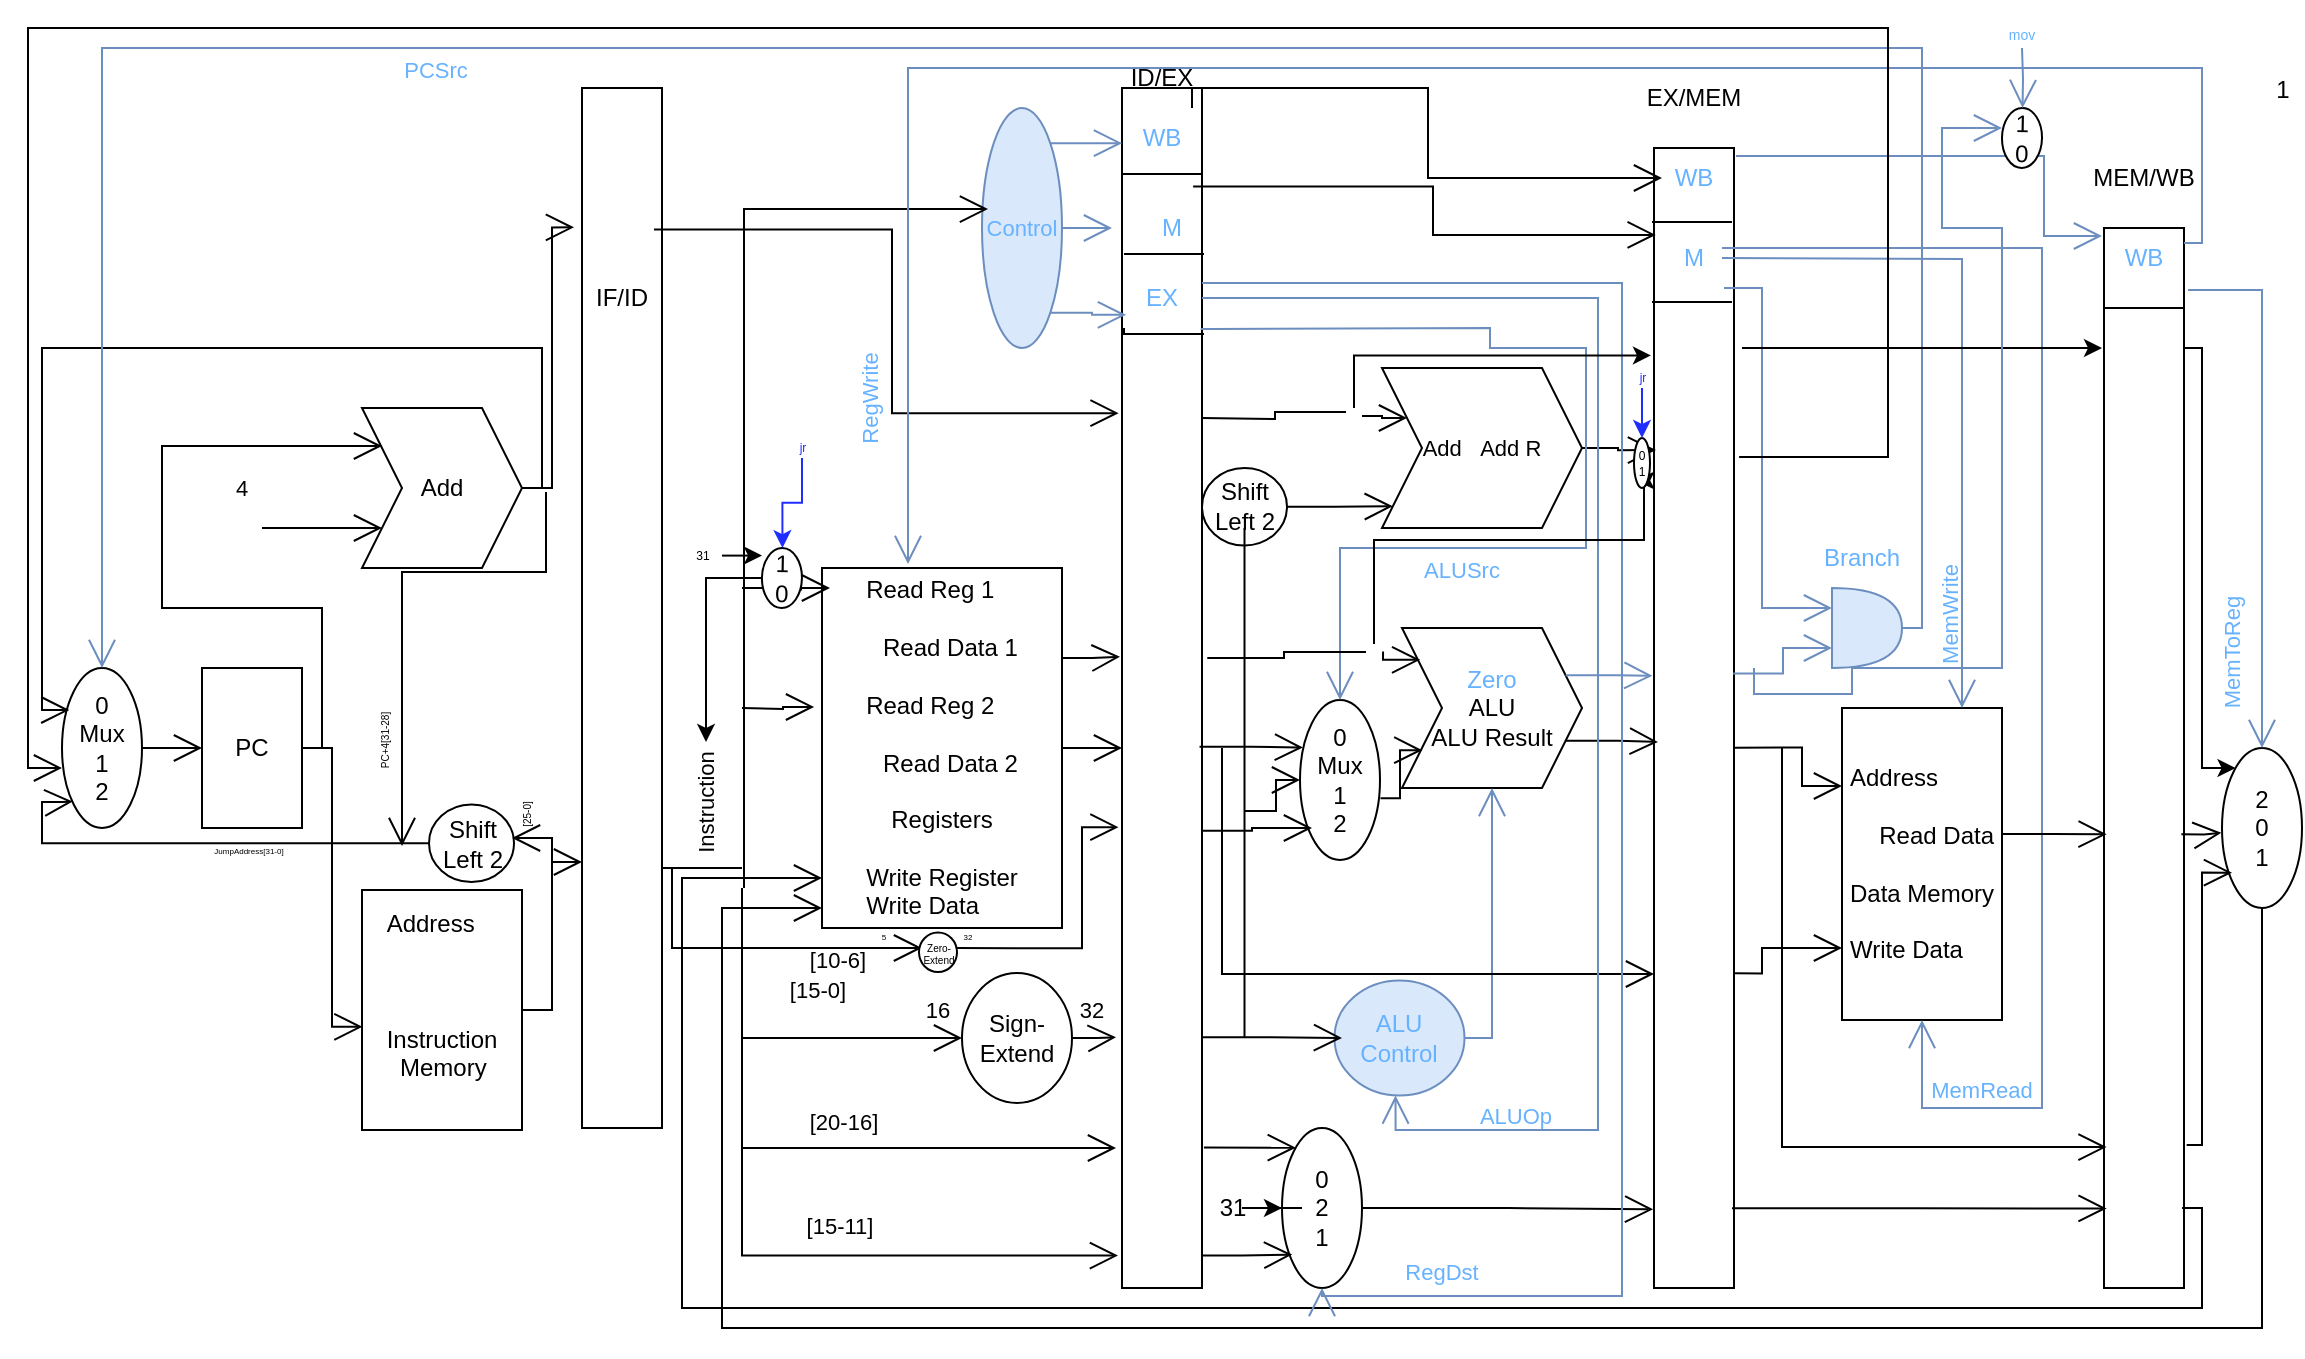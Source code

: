 <mxfile version="15.4.0" type="device"><diagram id="XAtSlS7cZ2ynF8iQsSJ3" name="Page-1"><mxGraphModel dx="494" dy="289" grid="1" gridSize="10" guides="1" tooltips="1" connect="1" arrows="1" fold="1" page="1" pageScale="1" pageWidth="1169" pageHeight="827" math="0" shadow="0"><root><mxCell id="0"/><mxCell id="1" parent="0"/><mxCell id="9OMyCrzkdS5SxaaaDgei-3" value="0&lt;br&gt;Mux&lt;br&gt;1&lt;br&gt;2" style="ellipse;whiteSpace=wrap;html=1;" parent="1" vertex="1"><mxGeometry x="30" y="360" width="40" height="80" as="geometry"/></mxCell><mxCell id="9OMyCrzkdS5SxaaaDgei-5" value="PC" style="rounded=0;whiteSpace=wrap;html=1;" parent="1" vertex="1"><mxGeometry x="100" y="360" width="50" height="80" as="geometry"/></mxCell><mxCell id="9OMyCrzkdS5SxaaaDgei-6" value="Add" style="shape=step;perimeter=stepPerimeter;whiteSpace=wrap;html=1;fixedSize=1;" parent="1" vertex="1"><mxGeometry x="180" y="230" width="80" height="80" as="geometry"/></mxCell><mxCell id="9OMyCrzkdS5SxaaaDgei-7" value="&lt;div style=&quot;text-align: left&quot;&gt;&lt;span&gt;Address&lt;/span&gt;&lt;/div&gt;&lt;div style=&quot;text-align: left&quot;&gt;&lt;span&gt;&lt;br&gt;&lt;/span&gt;&lt;/div&gt;&lt;div style=&quot;text-align: left&quot;&gt;&lt;span&gt;&lt;br&gt;&lt;/span&gt;&lt;/div&gt;&lt;div style=&quot;text-align: left&quot;&gt;&lt;span&gt;&lt;br&gt;&lt;/span&gt;&lt;/div&gt;&lt;div style=&quot;text-align: left&quot;&gt;&lt;span&gt;Instruction&lt;/span&gt;&lt;/div&gt;&lt;div style=&quot;text-align: left&quot;&gt;&lt;span&gt;&amp;nbsp; Memory&lt;/span&gt;&lt;/div&gt;&lt;br&gt;" style="rounded=0;whiteSpace=wrap;html=1;" parent="1" vertex="1"><mxGeometry x="180" y="471" width="80" height="120" as="geometry"/></mxCell><mxCell id="9OMyCrzkdS5SxaaaDgei-8" value="" style="rounded=0;whiteSpace=wrap;html=1;" parent="1" vertex="1"><mxGeometry x="290" y="70" width="40" height="520" as="geometry"/></mxCell><mxCell id="9OMyCrzkdS5SxaaaDgei-9" value="" style="rounded=0;whiteSpace=wrap;html=1;" parent="1" vertex="1"><mxGeometry x="560" y="70" width="40" height="600" as="geometry"/></mxCell><mxCell id="9OMyCrzkdS5SxaaaDgei-10" value="" style="rounded=0;whiteSpace=wrap;html=1;" parent="1" vertex="1"><mxGeometry x="826" y="100" width="40" height="570" as="geometry"/></mxCell><mxCell id="9OMyCrzkdS5SxaaaDgei-11" value="" style="rounded=0;whiteSpace=wrap;html=1;" parent="1" vertex="1"><mxGeometry x="1051" y="140" width="40" height="530" as="geometry"/></mxCell><mxCell id="9OMyCrzkdS5SxaaaDgei-12" value="2&lt;br&gt;0&lt;br&gt;1" style="ellipse;whiteSpace=wrap;html=1;" parent="1" vertex="1"><mxGeometry x="1110" y="400" width="40" height="80" as="geometry"/></mxCell><mxCell id="9OMyCrzkdS5SxaaaDgei-16" value="" style="endArrow=none;html=1;rounded=0;edgeStyle=orthogonalEdgeStyle;" parent="1" edge="1"><mxGeometry relative="1" as="geometry"><mxPoint x="560" y="113" as="sourcePoint"/><mxPoint x="600" y="113" as="targetPoint"/><Array as="points"><mxPoint x="560" y="113"/><mxPoint x="600" y="113"/></Array></mxGeometry></mxCell><mxCell id="9OMyCrzkdS5SxaaaDgei-17" value="" style="endArrow=none;html=1;rounded=0;edgeStyle=orthogonalEdgeStyle;" parent="1" edge="1"><mxGeometry relative="1" as="geometry"><mxPoint x="561" y="153" as="sourcePoint"/><mxPoint x="601" y="153" as="targetPoint"/><Array as="points"><mxPoint x="561" y="153"/><mxPoint x="601" y="153"/></Array></mxGeometry></mxCell><mxCell id="9OMyCrzkdS5SxaaaDgei-18" value="" style="endArrow=none;html=1;rounded=0;edgeStyle=orthogonalEdgeStyle;startArrow=none;" parent="1" source="9OMyCrzkdS5SxaaaDgei-49" edge="1"><mxGeometry relative="1" as="geometry"><mxPoint x="561" y="193" as="sourcePoint"/><mxPoint x="601" y="193" as="targetPoint"/><Array as="points"><mxPoint x="561" y="193"/><mxPoint x="601" y="193"/></Array></mxGeometry></mxCell><mxCell id="9OMyCrzkdS5SxaaaDgei-19" value="" style="endArrow=none;html=1;rounded=0;edgeStyle=orthogonalEdgeStyle;" parent="1" edge="1"><mxGeometry relative="1" as="geometry"><mxPoint x="825" y="137" as="sourcePoint"/><mxPoint x="865" y="137" as="targetPoint"/><Array as="points"><mxPoint x="825" y="137"/><mxPoint x="865" y="137"/></Array></mxGeometry></mxCell><mxCell id="9OMyCrzkdS5SxaaaDgei-20" value="" style="endArrow=none;html=1;rounded=0;edgeStyle=orthogonalEdgeStyle;" parent="1" edge="1"><mxGeometry relative="1" as="geometry"><mxPoint x="825" y="177.0" as="sourcePoint"/><mxPoint x="865" y="177.0" as="targetPoint"/><Array as="points"><mxPoint x="825" y="177"/><mxPoint x="865" y="177"/></Array></mxGeometry></mxCell><mxCell id="9OMyCrzkdS5SxaaaDgei-21" value="" style="endArrow=none;html=1;rounded=0;edgeStyle=orthogonalEdgeStyle;" parent="1" edge="1"><mxGeometry relative="1" as="geometry"><mxPoint x="1051" y="180" as="sourcePoint"/><mxPoint x="1091" y="180" as="targetPoint"/><Array as="points"><mxPoint x="1051" y="180"/><mxPoint x="1091" y="180"/></Array></mxGeometry></mxCell><mxCell id="9OMyCrzkdS5SxaaaDgei-23" value="&lt;font style=&quot;font-size: 11px&quot;&gt;Control&lt;/font&gt;" style="ellipse;whiteSpace=wrap;html=1;direction=south;fillColor=#dae8fc;strokeColor=#6c8ebf;fontColor=#66B2FF;" parent="1" vertex="1"><mxGeometry x="490" y="80" width="40" height="120" as="geometry"/></mxCell><mxCell id="9OMyCrzkdS5SxaaaDgei-24" value="Sign-&lt;br&gt;Extend" style="ellipse;whiteSpace=wrap;html=1;rotation=0;direction=south;" parent="1" vertex="1"><mxGeometry x="480" y="512.5" width="55" height="65" as="geometry"/></mxCell><mxCell id="9OMyCrzkdS5SxaaaDgei-25" value="&lt;div style=&quot;text-align: left&quot;&gt;&lt;span&gt;Read Reg 1&lt;/span&gt;&lt;/div&gt;&lt;br&gt;&lt;div style=&quot;text-align: right&quot;&gt;&lt;span&gt;Read Data 1&lt;/span&gt;&lt;/div&gt;&lt;br&gt;&lt;div style=&quot;text-align: left&quot;&gt;&lt;span&gt;Read Reg 2&lt;/span&gt;&lt;/div&gt;&lt;br&gt;&lt;div style=&quot;text-align: right&quot;&gt;&lt;span&gt;Read Data 2&lt;/span&gt;&lt;/div&gt;&lt;br&gt;Registers&lt;br&gt;&lt;br&gt;&lt;div style=&quot;text-align: left&quot;&gt;&lt;span&gt;Write Register&lt;/span&gt;&lt;/div&gt;&lt;div style=&quot;text-align: left&quot;&gt;&lt;span&gt;Write Data&lt;/span&gt;&lt;/div&gt;" style="rounded=0;whiteSpace=wrap;html=1;" parent="1" vertex="1"><mxGeometry x="410" y="310" width="120" height="180" as="geometry"/></mxCell><mxCell id="9OMyCrzkdS5SxaaaDgei-26" value="ALU&lt;br&gt;Control" style="ellipse;whiteSpace=wrap;html=1;rotation=0;fillColor=#dae8fc;strokeColor=#6c8ebf;fontColor=#66B2FF;" parent="1" vertex="1"><mxGeometry x="666.25" y="516.25" width="65" height="57.5" as="geometry"/></mxCell><mxCell id="9OMyCrzkdS5SxaaaDgei-28" value="0&lt;br&gt;2&lt;br&gt;1" style="ellipse;whiteSpace=wrap;html=1;" parent="1" vertex="1"><mxGeometry x="640" y="590" width="40" height="80" as="geometry"/></mxCell><mxCell id="9OMyCrzkdS5SxaaaDgei-30" value="0&lt;br&gt;Mux&lt;br&gt;1&lt;br&gt;2" style="ellipse;whiteSpace=wrap;html=1;" parent="1" vertex="1"><mxGeometry x="649" y="376" width="40" height="80" as="geometry"/></mxCell><mxCell id="9OMyCrzkdS5SxaaaDgei-31" value="&lt;font color=&quot;#66b2ff&quot;&gt;Zero&lt;/font&gt;&lt;br&gt;ALU&lt;br&gt;ALU Result" style="shape=step;perimeter=stepPerimeter;whiteSpace=wrap;html=1;fixedSize=1;" parent="1" vertex="1"><mxGeometry x="700" y="340" width="90" height="80" as="geometry"/></mxCell><mxCell id="9OMyCrzkdS5SxaaaDgei-32" value="Shift&lt;br&gt;Left 2" style="ellipse;whiteSpace=wrap;html=1;rotation=0;" parent="1" vertex="1"><mxGeometry x="600" y="260" width="42.5" height="38.75" as="geometry"/></mxCell><mxCell id="9OMyCrzkdS5SxaaaDgei-34" value="&lt;font style=&quot;font-size: 11px&quot;&gt;Add&amp;nbsp; &amp;nbsp;Add R&lt;/font&gt;" style="shape=step;perimeter=stepPerimeter;whiteSpace=wrap;html=1;fixedSize=1;" parent="1" vertex="1"><mxGeometry x="690" y="210" width="100" height="80" as="geometry"/></mxCell><mxCell id="9OMyCrzkdS5SxaaaDgei-36" value="&lt;div style=&quot;text-align: left&quot;&gt;&lt;span&gt;Address&lt;/span&gt;&lt;/div&gt;&lt;br&gt;&lt;div style=&quot;text-align: right&quot;&gt;&lt;span&gt;Read Data&lt;/span&gt;&lt;/div&gt;&lt;br&gt;Data Memory&lt;br&gt;&lt;br&gt;&lt;div style=&quot;text-align: left&quot;&gt;&lt;span&gt;Write Data&lt;/span&gt;&lt;/div&gt;" style="rounded=0;whiteSpace=wrap;html=1;" parent="1" vertex="1"><mxGeometry x="920" y="380" width="80" height="156" as="geometry"/></mxCell><mxCell id="9OMyCrzkdS5SxaaaDgei-37" value="" style="shape=or;whiteSpace=wrap;html=1;fillColor=#dae8fc;strokeColor=#6c8ebf;" parent="1" vertex="1"><mxGeometry x="915" y="320" width="35" height="40" as="geometry"/></mxCell><mxCell id="9OMyCrzkdS5SxaaaDgei-38" value="IF/ID&lt;span style=&quot;color: rgba(0 , 0 , 0 , 0) ; font-family: monospace ; font-size: 0px&quot;&gt;%3CmxGraphModel%3E%3Croot%3E%3CmxCell%20id%3D%220%22%2F%3E%3CmxCell%20id%3D%221%22%20parent%3D%220%22%2F%3E%3CmxCell%20id%3D%222%22%20value%3D%22%22%20style%3D%22shape%3Dstep%3Bperimeter%3DstepPerimeter%3BwhiteSpace%3Dwrap%3Bhtml%3D1%3BfixedSize%3D1%3B%22%20vertex%3D%221%22%20parent%3D%221%22%3E%3CmxGeometry%20x%3D%22700%22%20y%3D%22374%22%20width%3D%2280%22%20height%3D%2280%22%20as%3D%22geometry%22%2F%3E%3C%2FmxCell%3E%3C%2Froot%3E%3C%2FmxGraphModel%3E&lt;/span&gt;" style="text;html=1;strokeColor=none;fillColor=none;align=center;verticalAlign=middle;whiteSpace=wrap;rounded=0;" parent="1" vertex="1"><mxGeometry x="280" y="160" width="60" height="30" as="geometry"/></mxCell><mxCell id="9OMyCrzkdS5SxaaaDgei-39" value="ID/EX&lt;span style=&quot;color: rgba(0 , 0 , 0 , 0) ; font-family: monospace ; font-size: 0px&quot;&gt;%3CmxGraphModel%3E%3Croot%3E%3CmxCell%20id%3D%220%22%2F%3E%3CmxCell%20id%3D%221%22%20parent%3D%220%22%2F%3E%3CmxCell%20id%3D%222%22%20value%3D%22IF%2FID%26lt%3Bspan%20style%3D%26quot%3Bcolor%3A%20rgba(0%20%2C%200%20%2C%200%20%2C%200)%20%3B%20font-family%3A%20monospace%20%3B%20font-size%3A%200px%26quot%3B%26gt%3B%253CmxGraphModel%253E%253Croot%253E%253CmxCell%2520id%253D%25220%2522%252F%253E%253CmxCell%2520id%253D%25221%2522%2520parent%253D%25220%2522%252F%253E%253CmxCell%2520id%253D%25222%2522%2520value%253D%2522%2522%2520style%253D%2522shape%253Dstep%253Bperimeter%253DstepPerimeter%253BwhiteSpace%253Dwrap%253Bhtml%253D1%253BfixedSize%253D1%253B%2522%2520vertex%253D%25221%2522%2520parent%253D%25221%2522%253E%253CmxGeometry%2520x%253D%2522700%2522%2520y%253D%2522374%2522%2520width%253D%252280%2522%2520height%253D%252280%2522%2520as%253D%2522geometry%2522%252F%253E%253C%252FmxCell%253E%253C%252Froot%253E%253C%252FmxGraphModel%253E%26lt%3B%2Fspan%26gt%3B%22%20style%3D%22text%3Bhtml%3D1%3BstrokeColor%3Dnone%3BfillColor%3Dnone%3Balign%3Dcenter%3BverticalAlign%3Dmiddle%3BwhiteSpace%3Dwrap%3Brounded%3D0%3B%22%20vertex%3D%221%22%20parent%3D%221%22%3E%3CmxGeometry%20x%3D%22280%22%20y%3D%22160%22%20width%3D%2260%22%20height%3D%2230%22%20as%3D%22geometry%22%2F%3E%3C%2FmxCell%3E%3C%2Froot%3E%3C%2FmxGraphModel%3E&lt;/span&gt;" style="text;html=1;strokeColor=none;fillColor=none;align=center;verticalAlign=middle;whiteSpace=wrap;rounded=0;" parent="1" vertex="1"><mxGeometry x="550" y="50" width="60" height="30" as="geometry"/></mxCell><mxCell id="9OMyCrzkdS5SxaaaDgei-40" value="EX/MEM" style="text;html=1;strokeColor=none;fillColor=none;align=center;verticalAlign=middle;whiteSpace=wrap;rounded=0;" parent="1" vertex="1"><mxGeometry x="816" y="60" width="60" height="30" as="geometry"/></mxCell><mxCell id="9OMyCrzkdS5SxaaaDgei-41" value="MEM/WB" style="text;html=1;strokeColor=none;fillColor=none;align=center;verticalAlign=middle;whiteSpace=wrap;rounded=0;" parent="1" vertex="1"><mxGeometry x="1041" y="100" width="60" height="30" as="geometry"/></mxCell><mxCell id="9OMyCrzkdS5SxaaaDgei-42" value="Branch" style="text;html=1;strokeColor=none;fillColor=none;align=center;verticalAlign=middle;whiteSpace=wrap;rounded=0;fontColor=#66B2FF;" parent="1" vertex="1"><mxGeometry x="900" y="290" width="60" height="30" as="geometry"/></mxCell><mxCell id="9OMyCrzkdS5SxaaaDgei-43" value="WB" style="text;html=1;strokeColor=none;fillColor=none;align=center;verticalAlign=middle;whiteSpace=wrap;rounded=0;fontColor=#66B2FF;" parent="1" vertex="1"><mxGeometry x="550" y="80" width="60" height="30" as="geometry"/></mxCell><mxCell id="9OMyCrzkdS5SxaaaDgei-44" value="WB" style="text;html=1;strokeColor=none;fillColor=none;align=center;verticalAlign=middle;whiteSpace=wrap;rounded=0;fontColor=#66B2FF;" parent="1" vertex="1"><mxGeometry x="816" y="100" width="60" height="30" as="geometry"/></mxCell><mxCell id="9OMyCrzkdS5SxaaaDgei-45" value="WB" style="text;html=1;strokeColor=none;fillColor=none;align=center;verticalAlign=middle;whiteSpace=wrap;rounded=0;fontColor=#66B2FF;" parent="1" vertex="1"><mxGeometry x="1041" y="140" width="60" height="30" as="geometry"/></mxCell><mxCell id="9OMyCrzkdS5SxaaaDgei-46" value="M" style="text;html=1;strokeColor=none;fillColor=none;align=center;verticalAlign=middle;whiteSpace=wrap;rounded=0;fontColor=#66B2FF;" parent="1" vertex="1"><mxGeometry x="555" y="125" width="60" height="30" as="geometry"/></mxCell><mxCell id="9OMyCrzkdS5SxaaaDgei-47" value="M" style="text;html=1;strokeColor=none;fillColor=none;align=center;verticalAlign=middle;whiteSpace=wrap;rounded=0;fontColor=#66B2FF;" parent="1" vertex="1"><mxGeometry x="816" y="140" width="60" height="30" as="geometry"/></mxCell><mxCell id="9OMyCrzkdS5SxaaaDgei-49" value="EX" style="text;html=1;strokeColor=none;fillColor=none;align=center;verticalAlign=middle;whiteSpace=wrap;rounded=0;fontColor=#66B2FF;" parent="1" vertex="1"><mxGeometry x="550" y="160" width="60" height="30" as="geometry"/></mxCell><mxCell id="9OMyCrzkdS5SxaaaDgei-54" value="" style="endArrow=open;endFill=1;endSize=12;html=1;rounded=0;fontSize=11;edgeStyle=orthogonalEdgeStyle;" parent="1" edge="1"><mxGeometry width="160" relative="1" as="geometry"><mxPoint x="130" y="290" as="sourcePoint"/><mxPoint x="190" y="290" as="targetPoint"/></mxGeometry></mxCell><mxCell id="9OMyCrzkdS5SxaaaDgei-55" value="" style="endArrow=open;endFill=1;endSize=12;html=1;rounded=0;fontSize=11;edgeStyle=orthogonalEdgeStyle;entryX=0;entryY=0.5;entryDx=0;entryDy=0;exitX=1;exitY=0.5;exitDx=0;exitDy=0;" parent="1" source="9OMyCrzkdS5SxaaaDgei-3" target="9OMyCrzkdS5SxaaaDgei-5" edge="1"><mxGeometry width="160" relative="1" as="geometry"><mxPoint x="140" y="337" as="sourcePoint"/><mxPoint x="200" y="337" as="targetPoint"/></mxGeometry></mxCell><mxCell id="9OMyCrzkdS5SxaaaDgei-56" value="" style="endArrow=open;endFill=1;endSize=12;html=1;rounded=0;fontSize=11;edgeStyle=orthogonalEdgeStyle;exitX=1;exitY=0.5;exitDx=0;exitDy=0;entryX=0.003;entryY=0.57;entryDx=0;entryDy=0;entryPerimeter=0;" parent="1" source="9OMyCrzkdS5SxaaaDgei-5" target="9OMyCrzkdS5SxaaaDgei-7" edge="1"><mxGeometry width="160" relative="1" as="geometry"><mxPoint x="150" y="310" as="sourcePoint"/><mxPoint x="180" y="410" as="targetPoint"/><Array as="points"><mxPoint x="165" y="400"/><mxPoint x="165" y="539"/></Array></mxGeometry></mxCell><mxCell id="9OMyCrzkdS5SxaaaDgei-57" value="" style="endArrow=open;endFill=1;endSize=12;html=1;rounded=0;fontSize=11;edgeStyle=orthogonalEdgeStyle;exitX=1;exitY=0.5;exitDx=0;exitDy=0;entryX=-0.1;entryY=0.134;entryDx=0;entryDy=0;entryPerimeter=0;" parent="1" source="9OMyCrzkdS5SxaaaDgei-6" target="9OMyCrzkdS5SxaaaDgei-8" edge="1"><mxGeometry width="160" relative="1" as="geometry"><mxPoint x="160" y="320" as="sourcePoint"/><mxPoint x="220" y="320" as="targetPoint"/></mxGeometry></mxCell><mxCell id="9OMyCrzkdS5SxaaaDgei-58" value="" style="endArrow=open;endFill=1;endSize=12;html=1;rounded=0;fontSize=11;edgeStyle=orthogonalEdgeStyle;exitX=1;exitY=0.5;exitDx=0;exitDy=0;" parent="1" source="9OMyCrzkdS5SxaaaDgei-7" edge="1"><mxGeometry width="160" relative="1" as="geometry"><mxPoint x="170" y="330" as="sourcePoint"/><mxPoint x="290" y="457" as="targetPoint"/><Array as="points"><mxPoint x="275" y="531"/><mxPoint x="275" y="457"/><mxPoint x="280" y="457"/></Array></mxGeometry></mxCell><mxCell id="9OMyCrzkdS5SxaaaDgei-59" value="" style="endArrow=open;endFill=1;endSize=12;html=1;rounded=0;fontSize=11;edgeStyle=orthogonalEdgeStyle;exitX=0.9;exitY=0.136;exitDx=0;exitDy=0;exitPerimeter=0;entryX=-0.042;entryY=0.271;entryDx=0;entryDy=0;entryPerimeter=0;" parent="1" source="9OMyCrzkdS5SxaaaDgei-8" target="9OMyCrzkdS5SxaaaDgei-9" edge="1"><mxGeometry width="160" relative="1" as="geometry"><mxPoint x="180" y="340" as="sourcePoint"/><mxPoint x="240" y="340" as="targetPoint"/></mxGeometry></mxCell><mxCell id="9OMyCrzkdS5SxaaaDgei-60" value="" style="line;strokeWidth=1;fillColor=none;align=left;verticalAlign=middle;spacingTop=-1;spacingLeft=3;spacingRight=3;rotatable=0;labelPosition=right;points=[];portConstraint=eastwest;fontSize=11;" parent="1" vertex="1"><mxGeometry x="330" y="456" width="40" height="8" as="geometry"/></mxCell><mxCell id="9OMyCrzkdS5SxaaaDgei-61" value="" style="endArrow=open;endFill=1;endSize=12;html=1;rounded=0;fontSize=11;edgeStyle=orthogonalEdgeStyle;entryX=0.421;entryY=0.925;entryDx=0;entryDy=0;entryPerimeter=0;" parent="1" target="9OMyCrzkdS5SxaaaDgei-23" edge="1"><mxGeometry width="160" relative="1" as="geometry"><mxPoint x="371" y="470" as="sourcePoint"/><mxPoint x="371" y="130" as="targetPoint"/><Array as="points"><mxPoint x="371" y="130"/></Array></mxGeometry></mxCell><mxCell id="9OMyCrzkdS5SxaaaDgei-62" value="" style="endArrow=open;endFill=1;endSize=12;html=1;rounded=0;fontSize=11;edgeStyle=orthogonalEdgeStyle;entryX=0.5;entryY=1;entryDx=0;entryDy=0;" parent="1" target="9OMyCrzkdS5SxaaaDgei-24" edge="1"><mxGeometry width="160" relative="1" as="geometry"><mxPoint x="370" y="470" as="sourcePoint"/><mxPoint x="370" y="550" as="targetPoint"/><Array as="points"><mxPoint x="370" y="545"/></Array></mxGeometry></mxCell><mxCell id="9OMyCrzkdS5SxaaaDgei-63" value="" style="endArrow=open;endFill=1;endSize=12;html=1;rounded=0;fontSize=11;edgeStyle=orthogonalEdgeStyle;entryX=-0.05;entryY=0.973;entryDx=0;entryDy=0;entryPerimeter=0;" parent="1" target="9OMyCrzkdS5SxaaaDgei-9" edge="1"><mxGeometry width="160" relative="1" as="geometry"><mxPoint x="370" y="540" as="sourcePoint"/><mxPoint x="370" y="652.0" as="targetPoint"/><Array as="points"><mxPoint x="370" y="654"/></Array></mxGeometry></mxCell><mxCell id="9OMyCrzkdS5SxaaaDgei-64" value="" style="endArrow=open;endFill=1;endSize=12;html=1;rounded=0;fontSize=11;edgeStyle=orthogonalEdgeStyle;" parent="1" edge="1"><mxGeometry width="160" relative="1" as="geometry"><mxPoint x="370" y="600" as="sourcePoint"/><mxPoint x="557" y="600" as="targetPoint"/><Array as="points"><mxPoint x="557" y="600"/></Array></mxGeometry></mxCell><mxCell id="9OMyCrzkdS5SxaaaDgei-65" value="" style="endArrow=open;endFill=1;endSize=12;html=1;rounded=0;fontSize=11;edgeStyle=orthogonalEdgeStyle;exitX=0.5;exitY=0;exitDx=0;exitDy=0;entryX=-0.075;entryY=0.791;entryDx=0;entryDy=0;entryPerimeter=0;" parent="1" source="9OMyCrzkdS5SxaaaDgei-24" target="9OMyCrzkdS5SxaaaDgei-9" edge="1"><mxGeometry width="160" relative="1" as="geometry"><mxPoint x="230" y="390" as="sourcePoint"/><mxPoint x="290" y="390" as="targetPoint"/></mxGeometry></mxCell><mxCell id="9OMyCrzkdS5SxaaaDgei-66" value="" style="endArrow=open;endFill=1;endSize=12;html=1;rounded=0;fontSize=11;edgeStyle=orthogonalEdgeStyle;exitX=1;exitY=0.25;exitDx=0;exitDy=0;entryX=-0.025;entryY=0.474;entryDx=0;entryDy=0;entryPerimeter=0;" parent="1" source="9OMyCrzkdS5SxaaaDgei-25" target="9OMyCrzkdS5SxaaaDgei-9" edge="1"><mxGeometry width="160" relative="1" as="geometry"><mxPoint x="240" y="400" as="sourcePoint"/><mxPoint x="300" y="400" as="targetPoint"/></mxGeometry></mxCell><mxCell id="9OMyCrzkdS5SxaaaDgei-67" value="" style="endArrow=open;endFill=1;endSize=12;html=1;rounded=0;fontSize=11;edgeStyle=orthogonalEdgeStyle;exitX=1;exitY=0.5;exitDx=0;exitDy=0;" parent="1" source="9OMyCrzkdS5SxaaaDgei-25" edge="1"><mxGeometry width="160" relative="1" as="geometry"><mxPoint x="250" y="410" as="sourcePoint"/><mxPoint x="560" y="400" as="targetPoint"/></mxGeometry></mxCell><mxCell id="9OMyCrzkdS5SxaaaDgei-68" value="" style="endArrow=open;endFill=1;endSize=12;html=1;rounded=0;fontSize=11;edgeStyle=orthogonalEdgeStyle;startArrow=none;exitX=0.983;exitY=0.701;exitDx=0;exitDy=0;exitPerimeter=0;" parent="1" source="5ZzRpVrunSojSsG0rtKa-4" edge="1"><mxGeometry width="160" relative="1" as="geometry"><mxPoint x="370" y="320" as="sourcePoint"/><mxPoint x="414" y="320" as="targetPoint"/><Array as="points"><mxPoint x="400" y="320"/></Array></mxGeometry></mxCell><mxCell id="9OMyCrzkdS5SxaaaDgei-69" value="" style="endArrow=open;endFill=1;endSize=12;html=1;rounded=0;fontSize=11;edgeStyle=orthogonalEdgeStyle;entryX=-0.033;entryY=0.386;entryDx=0;entryDy=0;entryPerimeter=0;" parent="1" target="9OMyCrzkdS5SxaaaDgei-25" edge="1"><mxGeometry width="160" relative="1" as="geometry"><mxPoint x="370" y="380" as="sourcePoint"/><mxPoint x="330" y="430" as="targetPoint"/></mxGeometry></mxCell><mxCell id="9OMyCrzkdS5SxaaaDgei-70" value="" style="endArrow=open;endFill=1;endSize=12;html=1;rounded=0;fontSize=11;edgeStyle=orthogonalEdgeStyle;exitX=0;exitY=0;exitDx=0;exitDy=0;entryX=0.167;entryY=0.587;entryDx=0;entryDy=0;entryPerimeter=0;fillColor=#dae8fc;strokeColor=#6c8ebf;" parent="1" source="9OMyCrzkdS5SxaaaDgei-23" target="9OMyCrzkdS5SxaaaDgei-43" edge="1"><mxGeometry width="160" relative="1" as="geometry"><mxPoint x="280" y="440" as="sourcePoint"/><mxPoint x="340" y="440" as="targetPoint"/></mxGeometry></mxCell><mxCell id="9OMyCrzkdS5SxaaaDgei-71" value="" style="endArrow=open;endFill=1;endSize=12;html=1;rounded=0;fontSize=11;edgeStyle=orthogonalEdgeStyle;exitX=0.5;exitY=0;exitDx=0;exitDy=0;entryX=0;entryY=0.5;entryDx=0;entryDy=0;fillColor=#dae8fc;strokeColor=#6c8ebf;" parent="1" source="9OMyCrzkdS5SxaaaDgei-23" target="9OMyCrzkdS5SxaaaDgei-46" edge="1"><mxGeometry width="160" relative="1" as="geometry"><mxPoint x="290" y="450" as="sourcePoint"/><mxPoint x="350" y="450" as="targetPoint"/></mxGeometry></mxCell><mxCell id="9OMyCrzkdS5SxaaaDgei-72" value="" style="endArrow=open;endFill=1;endSize=12;html=1;rounded=0;fontSize=11;edgeStyle=orthogonalEdgeStyle;exitX=1;exitY=0;exitDx=0;exitDy=0;entryX=0.05;entryY=0.189;entryDx=0;entryDy=0;entryPerimeter=0;fillColor=#dae8fc;strokeColor=#6c8ebf;" parent="1" source="9OMyCrzkdS5SxaaaDgei-23" target="9OMyCrzkdS5SxaaaDgei-9" edge="1"><mxGeometry width="160" relative="1" as="geometry"><mxPoint x="300" y="460" as="sourcePoint"/><mxPoint x="360" y="460" as="targetPoint"/></mxGeometry></mxCell><mxCell id="9OMyCrzkdS5SxaaaDgei-73" value="" style="endArrow=open;endFill=1;endSize=12;html=1;rounded=0;fontSize=11;edgeStyle=orthogonalEdgeStyle;" parent="1" edge="1"><mxGeometry width="160" relative="1" as="geometry"><mxPoint x="160" y="400" as="sourcePoint"/><mxPoint x="190" y="249" as="targetPoint"/><Array as="points"><mxPoint x="80" y="330"/><mxPoint x="80" y="249"/></Array></mxGeometry></mxCell><mxCell id="9OMyCrzkdS5SxaaaDgei-74" value="" style="endArrow=open;endFill=1;endSize=12;html=1;rounded=0;fontSize=11;edgeStyle=orthogonalEdgeStyle;entryX=0.092;entryY=0.263;entryDx=0;entryDy=0;entryPerimeter=0;" parent="1" target="9OMyCrzkdS5SxaaaDgei-3" edge="1"><mxGeometry width="160" relative="1" as="geometry"><mxPoint x="270" y="270" as="sourcePoint"/><mxPoint x="20" y="380" as="targetPoint"/><Array as="points"><mxPoint x="270" y="200"/><mxPoint x="20" y="200"/><mxPoint x="20" y="381"/></Array></mxGeometry></mxCell><mxCell id="9OMyCrzkdS5SxaaaDgei-75" value="" style="endArrow=open;endFill=1;endSize=12;html=1;rounded=0;fontSize=11;edgeStyle=orthogonalEdgeStyle;entryX=0;entryY=0.25;entryDx=0;entryDy=0;startArrow=none;" parent="1" source="2sJnDuiv8ng99dmCSKsZ-3" target="9OMyCrzkdS5SxaaaDgei-34" edge="1"><mxGeometry width="160" relative="1" as="geometry"><mxPoint x="600" y="235" as="sourcePoint"/><mxPoint x="390" y="490" as="targetPoint"/></mxGeometry></mxCell><mxCell id="9OMyCrzkdS5SxaaaDgei-77" value="" style="endArrow=open;endFill=1;endSize=12;html=1;rounded=0;fontSize=11;edgeStyle=orthogonalEdgeStyle;exitX=1;exitY=0.5;exitDx=0;exitDy=0;entryX=0.054;entryY=0.864;entryDx=0;entryDy=0;entryPerimeter=0;" parent="1" source="9OMyCrzkdS5SxaaaDgei-32" target="9OMyCrzkdS5SxaaaDgei-34" edge="1"><mxGeometry width="160" relative="1" as="geometry"><mxPoint x="610" y="245" as="sourcePoint"/><mxPoint x="700" y="277" as="targetPoint"/></mxGeometry></mxCell><mxCell id="9OMyCrzkdS5SxaaaDgei-78" value="" style="endArrow=open;endFill=1;endSize=12;html=1;rounded=0;fontSize=11;edgeStyle=orthogonalEdgeStyle;entryX=0.101;entryY=0.199;entryDx=0;entryDy=0;exitX=1.066;exitY=0.475;exitDx=0;exitDy=0;exitPerimeter=0;entryPerimeter=0;startArrow=none;" parent="1" source="5ZzRpVrunSojSsG0rtKa-17" target="9OMyCrzkdS5SxaaaDgei-31" edge="1"><mxGeometry width="160" relative="1" as="geometry"><mxPoint x="620" y="255" as="sourcePoint"/><mxPoint x="722.5" y="255" as="targetPoint"/><Array as="points"><mxPoint x="691" y="356"/></Array></mxGeometry></mxCell><mxCell id="9OMyCrzkdS5SxaaaDgei-79" value="" style="endArrow=open;endFill=1;endSize=12;html=1;rounded=0;fontSize=11;edgeStyle=orthogonalEdgeStyle;exitX=0.969;exitY=0.549;exitDx=0;exitDy=0;exitPerimeter=0;entryX=0.037;entryY=0.297;entryDx=0;entryDy=0;entryPerimeter=0;" parent="1" source="9OMyCrzkdS5SxaaaDgei-9" target="9OMyCrzkdS5SxaaaDgei-30" edge="1"><mxGeometry width="160" relative="1" as="geometry"><mxPoint x="630" y="265" as="sourcePoint"/><mxPoint x="640" y="410" as="targetPoint"/><Array as="points"><mxPoint x="625" y="399"/><mxPoint x="649" y="400"/></Array></mxGeometry></mxCell><mxCell id="9OMyCrzkdS5SxaaaDgei-80" value="" style="endArrow=open;endFill=1;endSize=12;html=1;rounded=0;fontSize=11;edgeStyle=orthogonalEdgeStyle;entryX=0.113;entryY=0.764;entryDx=0;entryDy=0;exitX=1.006;exitY=0.614;exitDx=0;exitDy=0;exitPerimeter=0;entryPerimeter=0;" parent="1" source="9OMyCrzkdS5SxaaaDgei-30" target="9OMyCrzkdS5SxaaaDgei-31" edge="1"><mxGeometry width="160" relative="1" as="geometry"><mxPoint x="640" y="275" as="sourcePoint"/><mxPoint x="742.5" y="275" as="targetPoint"/><Array as="points"><mxPoint x="699" y="425"/><mxPoint x="699" y="401"/></Array></mxGeometry></mxCell><mxCell id="9OMyCrzkdS5SxaaaDgei-81" value="" style="endArrow=open;endFill=1;endSize=12;html=1;rounded=0;fontSize=11;edgeStyle=orthogonalEdgeStyle;exitX=0.997;exitY=0.791;exitDx=0;exitDy=0;exitPerimeter=0;" parent="1" source="9OMyCrzkdS5SxaaaDgei-9" edge="1"><mxGeometry width="160" relative="1" as="geometry"><mxPoint x="650" y="285" as="sourcePoint"/><mxPoint x="670" y="545" as="targetPoint"/></mxGeometry></mxCell><mxCell id="9OMyCrzkdS5SxaaaDgei-82" value="" style="endArrow=open;endFill=1;endSize=12;html=1;rounded=0;fontSize=11;edgeStyle=orthogonalEdgeStyle;exitX=1.024;exitY=0.883;exitDx=0;exitDy=0;exitPerimeter=0;entryX=0.173;entryY=0.123;entryDx=0;entryDy=0;entryPerimeter=0;" parent="1" source="9OMyCrzkdS5SxaaaDgei-9" target="9OMyCrzkdS5SxaaaDgei-28" edge="1"><mxGeometry width="160" relative="1" as="geometry"><mxPoint x="660" y="295" as="sourcePoint"/><mxPoint x="650" y="602" as="targetPoint"/></mxGeometry></mxCell><mxCell id="9OMyCrzkdS5SxaaaDgei-83" value="" style="endArrow=open;endFill=1;endSize=12;html=1;rounded=0;fontSize=11;edgeStyle=orthogonalEdgeStyle;entryX=0.128;entryY=0.791;entryDx=0;entryDy=0;exitX=0.997;exitY=0.973;exitDx=0;exitDy=0;exitPerimeter=0;entryPerimeter=0;" parent="1" source="9OMyCrzkdS5SxaaaDgei-9" target="9OMyCrzkdS5SxaaaDgei-28" edge="1"><mxGeometry width="160" relative="1" as="geometry"><mxPoint x="670" y="305" as="sourcePoint"/><mxPoint x="772.5" y="305" as="targetPoint"/></mxGeometry></mxCell><mxCell id="9OMyCrzkdS5SxaaaDgei-84" value="" style="line;strokeWidth=1;fillColor=none;align=left;verticalAlign=middle;spacingTop=-1;spacingLeft=3;spacingRight=3;rotatable=0;labelPosition=right;points=[];portConstraint=eastwest;fontSize=11;flipV=1;flipH=1;direction=south;" parent="1" vertex="1"><mxGeometry x="617.25" y="290" width="8" height="255" as="geometry"/></mxCell><mxCell id="9OMyCrzkdS5SxaaaDgei-85" value="" style="endArrow=open;endFill=1;endSize=12;html=1;rounded=0;fontSize=11;edgeStyle=orthogonalEdgeStyle;exitX=0.445;exitY=0.525;exitDx=0;exitDy=0;exitPerimeter=0;entryX=0;entryY=0.5;entryDx=0;entryDy=0;" parent="1" source="9OMyCrzkdS5SxaaaDgei-84" target="9OMyCrzkdS5SxaaaDgei-30" edge="1"><mxGeometry width="160" relative="1" as="geometry"><mxPoint x="680" y="315" as="sourcePoint"/><mxPoint x="630" y="432" as="targetPoint"/><Array as="points"><mxPoint x="637" y="432"/><mxPoint x="637" y="416"/></Array></mxGeometry></mxCell><mxCell id="9OMyCrzkdS5SxaaaDgei-86" value="" style="endArrow=open;endFill=1;endSize=12;html=1;rounded=0;fontSize=11;edgeStyle=orthogonalEdgeStyle;entryX=-0.011;entryY=0.931;entryDx=0;entryDy=0;exitX=1;exitY=0.5;exitDx=0;exitDy=0;entryPerimeter=0;" parent="1" source="9OMyCrzkdS5SxaaaDgei-28" target="9OMyCrzkdS5SxaaaDgei-10" edge="1"><mxGeometry width="160" relative="1" as="geometry"><mxPoint x="690" y="325" as="sourcePoint"/><mxPoint x="792.5" y="325" as="targetPoint"/></mxGeometry></mxCell><mxCell id="9OMyCrzkdS5SxaaaDgei-87" value="" style="endArrow=open;endFill=1;endSize=12;html=1;rounded=0;fontSize=11;edgeStyle=orthogonalEdgeStyle;exitX=1;exitY=0.5;exitDx=0;exitDy=0;fillColor=#dae8fc;strokeColor=#6c8ebf;" parent="1" source="9OMyCrzkdS5SxaaaDgei-26" target="9OMyCrzkdS5SxaaaDgei-31" edge="1"><mxGeometry width="160" relative="1" as="geometry"><mxPoint x="700" y="335" as="sourcePoint"/><mxPoint x="802.5" y="335" as="targetPoint"/></mxGeometry></mxCell><mxCell id="9OMyCrzkdS5SxaaaDgei-88" value="" style="endArrow=open;endFill=1;endSize=12;html=1;rounded=0;fontSize=11;edgeStyle=orthogonalEdgeStyle;" parent="1" target="9OMyCrzkdS5SxaaaDgei-10" edge="1"><mxGeometry width="160" relative="1" as="geometry"><mxPoint x="610" y="400" as="sourcePoint"/><mxPoint x="812.5" y="345" as="targetPoint"/><Array as="points"><mxPoint x="610" y="513"/></Array></mxGeometry></mxCell><mxCell id="9OMyCrzkdS5SxaaaDgei-89" value="" style="endArrow=open;endFill=1;endSize=12;html=1;rounded=0;fontSize=11;edgeStyle=orthogonalEdgeStyle;exitX=1.013;exitY=0.724;exitDx=0;exitDy=0;exitPerimeter=0;" parent="1" source="9OMyCrzkdS5SxaaaDgei-10" edge="1"><mxGeometry width="160" relative="1" as="geometry"><mxPoint x="720" y="355" as="sourcePoint"/><mxPoint x="920" y="500" as="targetPoint"/><Array as="points"><mxPoint x="880" y="513"/><mxPoint x="880" y="500"/></Array></mxGeometry></mxCell><mxCell id="9OMyCrzkdS5SxaaaDgei-90" value="" style="endArrow=open;endFill=1;endSize=12;html=1;rounded=0;fontSize=11;edgeStyle=orthogonalEdgeStyle;entryX=0.049;entryY=0.521;entryDx=0;entryDy=0;exitX=1;exitY=0.75;exitDx=0;exitDy=0;entryPerimeter=0;" parent="1" source="9OMyCrzkdS5SxaaaDgei-31" target="9OMyCrzkdS5SxaaaDgei-10" edge="1"><mxGeometry width="160" relative="1" as="geometry"><mxPoint x="730" y="365" as="sourcePoint"/><mxPoint x="832.5" y="365" as="targetPoint"/></mxGeometry></mxCell><mxCell id="9OMyCrzkdS5SxaaaDgei-91" value="" style="endArrow=open;endFill=1;endSize=12;html=1;rounded=0;fontSize=11;edgeStyle=orthogonalEdgeStyle;entryX=-0.02;entryY=0.463;entryDx=0;entryDy=0;exitX=1;exitY=0.25;exitDx=0;exitDy=0;entryPerimeter=0;fontColor=#66B2FF;fillColor=#dae8fc;strokeColor=#6c8ebf;" parent="1" source="9OMyCrzkdS5SxaaaDgei-31" target="9OMyCrzkdS5SxaaaDgei-10" edge="1"><mxGeometry width="160" relative="1" as="geometry"><mxPoint x="740" y="375" as="sourcePoint"/><mxPoint x="842.5" y="375" as="targetPoint"/></mxGeometry></mxCell><mxCell id="9OMyCrzkdS5SxaaaDgei-92" value="" style="endArrow=open;endFill=1;endSize=12;html=1;rounded=0;fontSize=11;edgeStyle=orthogonalEdgeStyle;entryX=0.025;entryY=0.265;entryDx=0;entryDy=0;exitX=1;exitY=0.5;exitDx=0;exitDy=0;entryPerimeter=0;" parent="1" source="9OMyCrzkdS5SxaaaDgei-34" target="9OMyCrzkdS5SxaaaDgei-10" edge="1"><mxGeometry width="160" relative="1" as="geometry"><mxPoint x="750" y="385" as="sourcePoint"/><mxPoint x="852.5" y="385" as="targetPoint"/></mxGeometry></mxCell><mxCell id="9OMyCrzkdS5SxaaaDgei-93" value="" style="endArrow=open;endFill=1;endSize=12;html=1;rounded=0;fontSize=11;edgeStyle=orthogonalEdgeStyle;entryX=0;entryY=0.75;entryDx=0;entryDy=0;exitX=0.99;exitY=0.461;exitDx=0;exitDy=0;exitPerimeter=0;entryPerimeter=0;fillColor=#dae8fc;strokeColor=#6c8ebf;" parent="1" source="9OMyCrzkdS5SxaaaDgei-10" target="9OMyCrzkdS5SxaaaDgei-37" edge="1"><mxGeometry width="160" relative="1" as="geometry"><mxPoint x="760" y="395" as="sourcePoint"/><mxPoint x="862.5" y="395" as="targetPoint"/></mxGeometry></mxCell><mxCell id="9OMyCrzkdS5SxaaaDgei-94" value="" style="endArrow=open;endFill=1;endSize=12;html=1;rounded=0;fontSize=11;edgeStyle=orthogonalEdgeStyle;exitX=0.75;exitY=1;exitDx=0;exitDy=0;entryX=0;entryY=0.25;entryDx=0;entryDy=0;entryPerimeter=0;fillColor=#dae8fc;strokeColor=#6c8ebf;" parent="1" source="9OMyCrzkdS5SxaaaDgei-47" target="9OMyCrzkdS5SxaaaDgei-37" edge="1"><mxGeometry width="160" relative="1" as="geometry"><mxPoint x="770" y="405" as="sourcePoint"/><mxPoint x="873" y="340" as="targetPoint"/><Array as="points"><mxPoint x="880" y="170"/><mxPoint x="880" y="330"/></Array></mxGeometry></mxCell><mxCell id="9OMyCrzkdS5SxaaaDgei-95" value="" style="endArrow=open;endFill=1;endSize=12;html=1;rounded=0;fontSize=11;edgeStyle=orthogonalEdgeStyle;exitX=1;exitY=0.5;exitDx=0;exitDy=0;exitPerimeter=0;entryX=0.5;entryY=0;entryDx=0;entryDy=0;fillColor=#dae8fc;strokeColor=#6c8ebf;" parent="1" source="9OMyCrzkdS5SxaaaDgei-37" target="9OMyCrzkdS5SxaaaDgei-3" edge="1"><mxGeometry width="160" relative="1" as="geometry"><mxPoint x="780" y="415" as="sourcePoint"/><mxPoint x="50" y="50" as="targetPoint"/><Array as="points"><mxPoint x="960" y="340"/><mxPoint x="960" y="50"/><mxPoint x="50" y="50"/></Array></mxGeometry></mxCell><mxCell id="9OMyCrzkdS5SxaaaDgei-96" value="" style="endArrow=open;endFill=1;endSize=12;html=1;rounded=0;fontSize=11;edgeStyle=orthogonalEdgeStyle;entryX=0.75;entryY=0;entryDx=0;entryDy=0;fillColor=#dae8fc;strokeColor=#6c8ebf;" parent="1" target="9OMyCrzkdS5SxaaaDgei-36" edge="1"><mxGeometry width="160" relative="1" as="geometry"><mxPoint x="860" y="155" as="sourcePoint"/><mxPoint x="892.5" y="425" as="targetPoint"/></mxGeometry></mxCell><mxCell id="9OMyCrzkdS5SxaaaDgei-97" value="" style="endArrow=open;endFill=1;endSize=12;html=1;rounded=0;fontSize=11;edgeStyle=orthogonalEdgeStyle;entryX=0.5;entryY=1;entryDx=0;entryDy=0;fillColor=#dae8fc;strokeColor=#6c8ebf;" parent="1" target="9OMyCrzkdS5SxaaaDgei-36" edge="1"><mxGeometry width="160" relative="1" as="geometry"><mxPoint x="860" y="150" as="sourcePoint"/><mxPoint x="960" y="580" as="targetPoint"/><Array as="points"><mxPoint x="1020" y="150"/><mxPoint x="1020" y="580"/><mxPoint x="960" y="580"/></Array></mxGeometry></mxCell><mxCell id="9OMyCrzkdS5SxaaaDgei-98" value="" style="endArrow=open;endFill=1;endSize=12;html=1;rounded=0;fontSize=11;edgeStyle=orthogonalEdgeStyle;entryX=0;entryY=0.25;entryDx=0;entryDy=0;exitX=0.999;exitY=0.526;exitDx=0;exitDy=0;exitPerimeter=0;" parent="1" source="9OMyCrzkdS5SxaaaDgei-10" target="9OMyCrzkdS5SxaaaDgei-36" edge="1"><mxGeometry width="160" relative="1" as="geometry"><mxPoint x="868" y="400" as="sourcePoint"/><mxPoint x="912.5" y="445" as="targetPoint"/><Array as="points"><mxPoint x="900" y="400"/><mxPoint x="900" y="419"/></Array></mxGeometry></mxCell><mxCell id="9OMyCrzkdS5SxaaaDgei-99" value="" style="endArrow=open;endFill=1;endSize=12;html=1;rounded=0;fontSize=11;edgeStyle=orthogonalEdgeStyle;entryX=0.032;entryY=0.867;entryDx=0;entryDy=0;entryPerimeter=0;" parent="1" target="9OMyCrzkdS5SxaaaDgei-11" edge="1"><mxGeometry width="160" relative="1" as="geometry"><mxPoint x="890" y="400" as="sourcePoint"/><mxPoint x="900" y="600" as="targetPoint"/><Array as="points"><mxPoint x="890" y="600"/></Array></mxGeometry></mxCell><mxCell id="9OMyCrzkdS5SxaaaDgei-100" value="" style="endArrow=open;endFill=1;endSize=12;html=1;rounded=0;fontSize=11;edgeStyle=orthogonalEdgeStyle;entryX=0.033;entryY=0.925;entryDx=0;entryDy=0;exitX=0.975;exitY=0.93;exitDx=0;exitDy=0;exitPerimeter=0;entryPerimeter=0;" parent="1" source="9OMyCrzkdS5SxaaaDgei-10" target="9OMyCrzkdS5SxaaaDgei-11" edge="1"><mxGeometry width="160" relative="1" as="geometry"><mxPoint x="830" y="465" as="sourcePoint"/><mxPoint x="932.5" y="465" as="targetPoint"/></mxGeometry></mxCell><mxCell id="9OMyCrzkdS5SxaaaDgei-101" value="" style="endArrow=open;endFill=1;endSize=12;html=1;rounded=0;fontSize=11;edgeStyle=orthogonalEdgeStyle;exitX=1.033;exitY=0.865;exitDx=0;exitDy=0;exitPerimeter=0;entryX=0.125;entryY=0.779;entryDx=0;entryDy=0;entryPerimeter=0;" parent="1" source="9OMyCrzkdS5SxaaaDgei-11" target="9OMyCrzkdS5SxaaaDgei-12" edge="1"><mxGeometry width="160" relative="1" as="geometry"><mxPoint x="840" y="475" as="sourcePoint"/><mxPoint x="1100" y="460" as="targetPoint"/><Array as="points"><mxPoint x="1100" y="599"/><mxPoint x="1100" y="462"/></Array></mxGeometry></mxCell><mxCell id="9OMyCrzkdS5SxaaaDgei-102" value="" style="endArrow=open;endFill=1;endSize=12;html=1;rounded=0;fontSize=11;edgeStyle=orthogonalEdgeStyle;entryX=0.033;entryY=0.572;entryDx=0;entryDy=0;exitX=1.004;exitY=0.404;exitDx=0;exitDy=0;exitPerimeter=0;entryPerimeter=0;" parent="1" source="9OMyCrzkdS5SxaaaDgei-36" target="9OMyCrzkdS5SxaaaDgei-11" edge="1"><mxGeometry width="160" relative="1" as="geometry"><mxPoint x="850" y="485" as="sourcePoint"/><mxPoint x="952.5" y="485" as="targetPoint"/></mxGeometry></mxCell><mxCell id="9OMyCrzkdS5SxaaaDgei-103" value="" style="endArrow=open;endFill=1;endSize=12;html=1;rounded=0;fontSize=11;edgeStyle=orthogonalEdgeStyle;entryX=-0.008;entryY=0.53;entryDx=0;entryDy=0;exitX=0.967;exitY=0.572;exitDx=0;exitDy=0;exitPerimeter=0;entryPerimeter=0;" parent="1" source="9OMyCrzkdS5SxaaaDgei-11" target="9OMyCrzkdS5SxaaaDgei-12" edge="1"><mxGeometry width="160" relative="1" as="geometry"><mxPoint x="860" y="495" as="sourcePoint"/><mxPoint x="962.5" y="495" as="targetPoint"/></mxGeometry></mxCell><mxCell id="9OMyCrzkdS5SxaaaDgei-104" value="" style="endArrow=open;endFill=1;endSize=12;html=1;rounded=0;fontSize=11;edgeStyle=orthogonalEdgeStyle;entryX=0.5;entryY=0;entryDx=0;entryDy=0;exitX=0.867;exitY=1.033;exitDx=0;exitDy=0;exitPerimeter=0;fillColor=#dae8fc;strokeColor=#6c8ebf;" parent="1" source="9OMyCrzkdS5SxaaaDgei-45" target="9OMyCrzkdS5SxaaaDgei-12" edge="1"><mxGeometry width="160" relative="1" as="geometry"><mxPoint x="870" y="505" as="sourcePoint"/><mxPoint x="972.5" y="505" as="targetPoint"/><Array as="points"><mxPoint x="1130" y="171"/></Array></mxGeometry></mxCell><mxCell id="9OMyCrzkdS5SxaaaDgei-105" value="" style="endArrow=open;endFill=1;endSize=12;html=1;rounded=0;fontSize=11;edgeStyle=orthogonalEdgeStyle;fillColor=#dae8fc;strokeColor=#6c8ebf;exitX=1;exitY=0.25;exitDx=0;exitDy=0;" parent="1" edge="1"><mxGeometry width="160" relative="1" as="geometry"><mxPoint x="1091" y="147.5" as="sourcePoint"/><mxPoint x="453" y="308" as="targetPoint"/><Array as="points"><mxPoint x="1100" y="148"/><mxPoint x="1100" y="60"/><mxPoint x="453" y="60"/></Array></mxGeometry></mxCell><mxCell id="9OMyCrzkdS5SxaaaDgei-106" value="" style="endArrow=open;endFill=1;endSize=12;html=1;rounded=0;fontSize=11;edgeStyle=orthogonalEdgeStyle;" parent="1" target="9OMyCrzkdS5SxaaaDgei-25" edge="1"><mxGeometry width="160" relative="1" as="geometry"><mxPoint x="1090" y="630" as="sourcePoint"/><mxPoint x="340" y="470" as="targetPoint"/><Array as="points"><mxPoint x="1100" y="630"/><mxPoint x="1100" y="680"/><mxPoint x="340" y="680"/><mxPoint x="340" y="465"/></Array></mxGeometry></mxCell><mxCell id="9OMyCrzkdS5SxaaaDgei-107" value="" style="endArrow=open;endFill=1;endSize=12;html=1;rounded=0;fontSize=11;edgeStyle=orthogonalEdgeStyle;exitX=0.5;exitY=1;exitDx=0;exitDy=0;entryX=0;entryY=0.944;entryDx=0;entryDy=0;entryPerimeter=0;" parent="1" source="9OMyCrzkdS5SxaaaDgei-12" target="9OMyCrzkdS5SxaaaDgei-25" edge="1"><mxGeometry width="160" relative="1" as="geometry"><mxPoint x="900" y="535" as="sourcePoint"/><mxPoint x="430" y="490" as="targetPoint"/><Array as="points"><mxPoint x="1130" y="690"/><mxPoint x="360" y="690"/><mxPoint x="360" y="480"/><mxPoint x="410" y="480"/></Array></mxGeometry></mxCell><mxCell id="9OMyCrzkdS5SxaaaDgei-108" value="" style="endArrow=open;endFill=1;endSize=12;html=1;rounded=0;fontSize=11;edgeStyle=orthogonalEdgeStyle;fillColor=#dae8fc;strokeColor=#6c8ebf;" parent="1" edge="1"><mxGeometry width="160" relative="1" as="geometry"><mxPoint x="867" y="104" as="sourcePoint"/><mxPoint x="1050" y="144" as="targetPoint"/><Array as="points"><mxPoint x="1021" y="104"/><mxPoint x="1021" y="144"/></Array></mxGeometry></mxCell><mxCell id="9OMyCrzkdS5SxaaaDgei-110" value="" style="endArrow=open;endFill=1;endSize=12;html=1;rounded=0;fontSize=11;edgeStyle=orthogonalEdgeStyle;exitX=0.989;exitY=0.271;exitDx=0;exitDy=0;exitPerimeter=0;" parent="1" edge="1"><mxGeometry width="160" relative="1" as="geometry"><mxPoint x="868.56" y="254.47" as="sourcePoint"/><mxPoint x="30" y="410" as="targetPoint"/><Array as="points"><mxPoint x="943" y="254"/><mxPoint x="943" y="40"/><mxPoint x="13" y="40"/><mxPoint x="13" y="410"/><mxPoint x="30" y="410"/></Array></mxGeometry></mxCell><mxCell id="9OMyCrzkdS5SxaaaDgei-111" value="" style="endArrow=open;endFill=1;endSize=12;html=1;rounded=0;fontSize=11;edgeStyle=orthogonalEdgeStyle;exitX=0.75;exitY=0;exitDx=0;exitDy=0;" parent="1" source="9OMyCrzkdS5SxaaaDgei-43" edge="1"><mxGeometry width="160" relative="1" as="geometry"><mxPoint x="620" y="255" as="sourcePoint"/><mxPoint x="830" y="115" as="targetPoint"/><Array as="points"><mxPoint x="595" y="70"/><mxPoint x="713" y="70"/><mxPoint x="713" y="115"/></Array></mxGeometry></mxCell><mxCell id="9OMyCrzkdS5SxaaaDgei-112" value="" style="endArrow=open;endFill=1;endSize=12;html=1;rounded=0;fontSize=11;edgeStyle=orthogonalEdgeStyle;entryX=0.181;entryY=0.116;entryDx=0;entryDy=0;exitX=0.676;exitY=-0.191;exitDx=0;exitDy=0;exitPerimeter=0;entryPerimeter=0;" parent="1" source="9OMyCrzkdS5SxaaaDgei-46" target="9OMyCrzkdS5SxaaaDgei-47" edge="1"><mxGeometry width="160" relative="1" as="geometry"><mxPoint x="630" y="265" as="sourcePoint"/><mxPoint x="732.5" y="265" as="targetPoint"/></mxGeometry></mxCell><mxCell id="9OMyCrzkdS5SxaaaDgei-113" value="" style="endArrow=open;endFill=1;endSize=12;html=1;rounded=0;fontSize=11;edgeStyle=orthogonalEdgeStyle;fillColor=#dae8fc;strokeColor=#6c8ebf;exitX=0.823;exitY=1.015;exitDx=0;exitDy=0;exitPerimeter=0;entryX=0.5;entryY=0;entryDx=0;entryDy=0;" parent="1" source="9OMyCrzkdS5SxaaaDgei-49" target="9OMyCrzkdS5SxaaaDgei-30" edge="1"><mxGeometry width="160" relative="1" as="geometry"><mxPoint x="604" y="190" as="sourcePoint"/><mxPoint x="652" y="370" as="targetPoint"/><Array as="points"><mxPoint x="604" y="191"/><mxPoint x="744" y="190"/><mxPoint x="744" y="200"/><mxPoint x="792" y="200"/><mxPoint x="792" y="300"/><mxPoint x="663" y="300"/></Array></mxGeometry></mxCell><mxCell id="9OMyCrzkdS5SxaaaDgei-114" value="" style="endArrow=open;endFill=1;endSize=12;html=1;rounded=0;fontSize=11;edgeStyle=orthogonalEdgeStyle;entryX=0.5;entryY=1;entryDx=0;entryDy=0;fillColor=#dae8fc;strokeColor=#6c8ebf;exitX=0.833;exitY=0.5;exitDx=0;exitDy=0;exitPerimeter=0;" parent="1" source="9OMyCrzkdS5SxaaaDgei-49" edge="1"><mxGeometry width="160" relative="1" as="geometry"><mxPoint x="608" y="175" as="sourcePoint"/><mxPoint x="696.75" y="573.75" as="targetPoint"/><Array as="points"><mxPoint x="798" y="175"/><mxPoint x="798" y="591"/><mxPoint x="697" y="591"/></Array></mxGeometry></mxCell><mxCell id="9OMyCrzkdS5SxaaaDgei-115" value="" style="endArrow=open;endFill=1;endSize=12;html=1;rounded=0;fontSize=11;edgeStyle=orthogonalEdgeStyle;exitX=0.833;exitY=0.251;exitDx=0;exitDy=0;entryX=0.5;entryY=1;entryDx=0;entryDy=0;fillColor=#dae8fc;strokeColor=#6c8ebf;exitPerimeter=0;" parent="1" source="9OMyCrzkdS5SxaaaDgei-49" target="9OMyCrzkdS5SxaaaDgei-28" edge="1"><mxGeometry width="160" relative="1" as="geometry"><mxPoint x="660" y="295" as="sourcePoint"/><mxPoint x="810" y="680.64" as="targetPoint"/><Array as="points"><mxPoint x="810" y="168"/><mxPoint x="810" y="674"/><mxPoint x="660" y="674"/></Array></mxGeometry></mxCell><mxCell id="9OMyCrzkdS5SxaaaDgei-116" value="4" style="text;html=1;strokeColor=none;fillColor=none;align=center;verticalAlign=middle;whiteSpace=wrap;rounded=0;fontSize=11;fontColor=#000000;" parent="1" vertex="1"><mxGeometry x="90" y="255" width="60" height="30" as="geometry"/></mxCell><mxCell id="9OMyCrzkdS5SxaaaDgei-124" value="" style="shape=image;html=1;verticalAlign=top;verticalLabelPosition=bottom;labelBackgroundColor=#ffffff;imageAspect=0;aspect=fixed;image=https://cdn4.iconfinder.com/data/icons/essential-app-2/16/record-round-circle-dot-128.png;fontSize=11;fontColor=#000000;" parent="1" vertex="1"><mxGeometry x="156" y="395" width="8" height="8" as="geometry"/></mxCell><mxCell id="9OMyCrzkdS5SxaaaDgei-130" value="" style="shape=image;html=1;verticalAlign=top;verticalLabelPosition=bottom;labelBackgroundColor=#ffffff;imageAspect=0;aspect=fixed;image=https://cdn4.iconfinder.com/data/icons/essential-app-2/16/record-round-circle-dot-128.png;fontSize=11;fontColor=#000000;" parent="1" vertex="1"><mxGeometry x="267" y="266" width="8" height="8" as="geometry"/></mxCell><mxCell id="9OMyCrzkdS5SxaaaDgei-131" value="" style="shape=image;html=1;verticalAlign=top;verticalLabelPosition=bottom;labelBackgroundColor=#ffffff;imageAspect=0;aspect=fixed;image=https://cdn4.iconfinder.com/data/icons/essential-app-2/16/record-round-circle-dot-128.png;fontSize=11;fontColor=#000000;" parent="1" vertex="1"><mxGeometry x="368" y="455" width="8" height="8" as="geometry"/></mxCell><mxCell id="9OMyCrzkdS5SxaaaDgei-132" value="" style="shape=image;html=1;verticalAlign=top;verticalLabelPosition=bottom;labelBackgroundColor=#ffffff;imageAspect=0;aspect=fixed;image=https://cdn4.iconfinder.com/data/icons/essential-app-2/16/record-round-circle-dot-128.png;fontSize=11;fontColor=#000000;" parent="1" vertex="1"><mxGeometry x="367" y="376" width="8" height="8" as="geometry"/></mxCell><mxCell id="9OMyCrzkdS5SxaaaDgei-133" value="" style="shape=image;html=1;verticalAlign=top;verticalLabelPosition=bottom;labelBackgroundColor=#ffffff;imageAspect=0;aspect=fixed;image=https://cdn4.iconfinder.com/data/icons/essential-app-2/16/record-round-circle-dot-128.png;fontSize=11;fontColor=#000000;" parent="1" vertex="1"><mxGeometry x="367" y="316" width="8" height="8" as="geometry"/></mxCell><mxCell id="9OMyCrzkdS5SxaaaDgei-134" value="" style="shape=image;html=1;verticalAlign=top;verticalLabelPosition=bottom;labelBackgroundColor=#ffffff;imageAspect=0;aspect=fixed;image=https://cdn4.iconfinder.com/data/icons/essential-app-2/16/record-round-circle-dot-128.png;fontSize=11;fontColor=#000000;" parent="1" vertex="1"><mxGeometry x="367" y="541" width="8" height="8" as="geometry"/></mxCell><mxCell id="9OMyCrzkdS5SxaaaDgei-135" value="" style="shape=image;html=1;verticalAlign=top;verticalLabelPosition=bottom;labelBackgroundColor=#ffffff;imageAspect=0;aspect=fixed;image=https://cdn4.iconfinder.com/data/icons/essential-app-2/16/record-round-circle-dot-128.png;fontSize=11;fontColor=#000000;" parent="1" vertex="1"><mxGeometry x="367" y="595.5" width="8" height="8" as="geometry"/></mxCell><mxCell id="9OMyCrzkdS5SxaaaDgei-136" value="" style="shape=image;html=1;verticalAlign=top;verticalLabelPosition=bottom;labelBackgroundColor=#ffffff;imageAspect=0;aspect=fixed;image=https://cdn4.iconfinder.com/data/icons/essential-app-2/16/record-round-circle-dot-128.png;fontSize=11;fontColor=#000000;" parent="1" vertex="1"><mxGeometry x="605" y="396" width="8" height="8" as="geometry"/></mxCell><mxCell id="9OMyCrzkdS5SxaaaDgei-137" value="" style="shape=image;html=1;verticalAlign=top;verticalLabelPosition=bottom;labelBackgroundColor=#ffffff;imageAspect=0;aspect=fixed;image=https://cdn4.iconfinder.com/data/icons/essential-app-2/16/record-round-circle-dot-128.png;fontSize=11;fontColor=#000000;" parent="1" vertex="1"><mxGeometry x="618" y="427" width="8" height="8" as="geometry"/></mxCell><mxCell id="9OMyCrzkdS5SxaaaDgei-138" value="" style="shape=image;html=1;verticalAlign=top;verticalLabelPosition=bottom;labelBackgroundColor=#ffffff;imageAspect=0;aspect=fixed;image=https://cdn4.iconfinder.com/data/icons/essential-app-2/16/record-round-circle-dot-128.png;fontSize=11;fontColor=#000000;" parent="1" vertex="1"><mxGeometry x="611" y="541" width="8" height="8" as="geometry"/></mxCell><mxCell id="9OMyCrzkdS5SxaaaDgei-139" value="" style="shape=image;html=1;verticalAlign=top;verticalLabelPosition=bottom;labelBackgroundColor=#ffffff;imageAspect=0;aspect=fixed;image=https://cdn4.iconfinder.com/data/icons/essential-app-2/16/record-round-circle-dot-128.png;fontSize=11;fontColor=#000000;" parent="1" vertex="1"><mxGeometry x="885" y="396" width="8" height="8" as="geometry"/></mxCell><mxCell id="9OMyCrzkdS5SxaaaDgei-140" value="Instruction" style="text;html=1;strokeColor=none;fillColor=none;align=center;verticalAlign=middle;whiteSpace=wrap;rounded=0;fontSize=11;fontColor=#000000;rotation=-90;" parent="1" vertex="1"><mxGeometry x="322" y="412" width="60" height="30" as="geometry"/></mxCell><mxCell id="9OMyCrzkdS5SxaaaDgei-142" value="[15-0]" style="text;html=1;strokeColor=none;fillColor=none;align=center;verticalAlign=middle;whiteSpace=wrap;rounded=0;fontSize=11;fontColor=#000000;" parent="1" vertex="1"><mxGeometry x="378" y="506" width="60" height="30" as="geometry"/></mxCell><mxCell id="9OMyCrzkdS5SxaaaDgei-143" value="[20-16]" style="text;html=1;strokeColor=none;fillColor=none;align=center;verticalAlign=middle;whiteSpace=wrap;rounded=0;fontSize=11;fontColor=#000000;" parent="1" vertex="1"><mxGeometry x="391" y="572" width="60" height="30" as="geometry"/></mxCell><mxCell id="9OMyCrzkdS5SxaaaDgei-144" value="[15-11]" style="text;html=1;strokeColor=none;fillColor=none;align=center;verticalAlign=middle;whiteSpace=wrap;rounded=0;fontSize=11;fontColor=#000000;" parent="1" vertex="1"><mxGeometry x="389" y="624" width="60" height="30" as="geometry"/></mxCell><mxCell id="9OMyCrzkdS5SxaaaDgei-145" value="16" style="text;html=1;strokeColor=none;fillColor=none;align=center;verticalAlign=middle;whiteSpace=wrap;rounded=0;fontSize=11;fontColor=#000000;" parent="1" vertex="1"><mxGeometry x="438" y="516" width="60" height="30" as="geometry"/></mxCell><mxCell id="9OMyCrzkdS5SxaaaDgei-146" value="32" style="text;html=1;strokeColor=none;fillColor=none;align=center;verticalAlign=middle;whiteSpace=wrap;rounded=0;fontSize=11;fontColor=#000000;" parent="1" vertex="1"><mxGeometry x="515" y="516" width="60" height="30" as="geometry"/></mxCell><mxCell id="9OMyCrzkdS5SxaaaDgei-147" value="&lt;font color=&quot;#66b2ff&quot;&gt;RegWrite&lt;/font&gt;" style="text;html=1;strokeColor=none;fillColor=none;align=center;verticalAlign=middle;whiteSpace=wrap;rounded=0;fontSize=11;fontColor=#000000;rotation=-90;" parent="1" vertex="1"><mxGeometry x="404" y="210" width="60" height="30" as="geometry"/></mxCell><mxCell id="9OMyCrzkdS5SxaaaDgei-148" value="&lt;font color=&quot;#66b2ff&quot;&gt;ALUSrc&lt;/font&gt;" style="text;html=1;strokeColor=none;fillColor=none;align=center;verticalAlign=middle;whiteSpace=wrap;rounded=0;fontSize=11;fontColor=#000000;" parent="1" vertex="1"><mxGeometry x="700" y="296" width="60" height="30" as="geometry"/></mxCell><mxCell id="9OMyCrzkdS5SxaaaDgei-149" value="&lt;font color=&quot;#66b2ff&quot;&gt;RegDst&lt;/font&gt;" style="text;html=1;strokeColor=none;fillColor=none;align=center;verticalAlign=middle;whiteSpace=wrap;rounded=0;fontSize=11;fontColor=#000000;" parent="1" vertex="1"><mxGeometry x="690" y="647" width="60" height="30" as="geometry"/></mxCell><mxCell id="9OMyCrzkdS5SxaaaDgei-150" value="&lt;font color=&quot;#66b2ff&quot;&gt;ALUOp&lt;/font&gt;" style="text;html=1;strokeColor=none;fillColor=none;align=center;verticalAlign=middle;whiteSpace=wrap;rounded=0;fontSize=11;fontColor=#000000;" parent="1" vertex="1"><mxGeometry x="727" y="568.5" width="60" height="30" as="geometry"/></mxCell><mxCell id="9OMyCrzkdS5SxaaaDgei-151" value="&lt;font color=&quot;#66b2ff&quot;&gt;PCSrc&lt;/font&gt;" style="text;html=1;strokeColor=none;fillColor=none;align=center;verticalAlign=middle;whiteSpace=wrap;rounded=0;fontSize=11;fontColor=#000000;" parent="1" vertex="1"><mxGeometry x="187" y="46" width="60" height="30" as="geometry"/></mxCell><mxCell id="9OMyCrzkdS5SxaaaDgei-152" value="&lt;font color=&quot;#66b2ff&quot;&gt;MemRead&lt;/font&gt;" style="text;html=1;strokeColor=none;fillColor=none;align=center;verticalAlign=middle;whiteSpace=wrap;rounded=0;fontSize=11;fontColor=#000000;" parent="1" vertex="1"><mxGeometry x="960" y="555.75" width="60" height="30" as="geometry"/></mxCell><mxCell id="9OMyCrzkdS5SxaaaDgei-153" value="&lt;font color=&quot;#66b2ff&quot;&gt;MemWrite&lt;/font&gt;" style="text;html=1;strokeColor=none;fillColor=none;align=center;verticalAlign=middle;whiteSpace=wrap;rounded=0;fontSize=11;fontColor=#000000;rotation=-90;" parent="1" vertex="1"><mxGeometry x="944" y="318" width="60" height="30" as="geometry"/></mxCell><mxCell id="9OMyCrzkdS5SxaaaDgei-154" value="&lt;font color=&quot;#66b2ff&quot;&gt;MemToReg&lt;/font&gt;" style="text;html=1;strokeColor=none;fillColor=none;align=center;verticalAlign=middle;whiteSpace=wrap;rounded=0;fontSize=11;fontColor=#000000;rotation=-90;" parent="1" vertex="1"><mxGeometry x="1085" y="337" width="60" height="30" as="geometry"/></mxCell><mxCell id="5ZzRpVrunSojSsG0rtKa-9" style="edgeStyle=orthogonalEdgeStyle;rounded=0;orthogonalLoop=1;jettySize=auto;html=1;exitX=0;exitY=1;exitDx=0;exitDy=0;entryX=0;entryY=1;entryDx=0;entryDy=0;" parent="1" source="5ZzRpVrunSojSsG0rtKa-4" target="5ZzRpVrunSojSsG0rtKa-4" edge="1"><mxGeometry relative="1" as="geometry"><mxPoint x="340" y="299" as="targetPoint"/></mxGeometry></mxCell><mxCell id="5ZzRpVrunSojSsG0rtKa-13" value="" style="edgeStyle=orthogonalEdgeStyle;rounded=0;orthogonalLoop=1;jettySize=auto;html=1;fontSize=6;" parent="1" source="5ZzRpVrunSojSsG0rtKa-4" target="9OMyCrzkdS5SxaaaDgei-140" edge="1"><mxGeometry relative="1" as="geometry"/></mxCell><mxCell id="5ZzRpVrunSojSsG0rtKa-4" value="1&lt;br&gt;0" style="ellipse;whiteSpace=wrap;html=1;rotation=1;" parent="1" vertex="1"><mxGeometry x="379.97" y="300.04" width="20" height="29.96" as="geometry"/></mxCell><mxCell id="5ZzRpVrunSojSsG0rtKa-6" value="" style="endArrow=none;endFill=1;endSize=12;html=1;rounded=0;fontSize=11;edgeStyle=orthogonalEdgeStyle;entryX=0.033;entryY=0.671;entryDx=0;entryDy=0;entryPerimeter=0;" parent="1" target="5ZzRpVrunSojSsG0rtKa-4" edge="1"><mxGeometry width="160" relative="1" as="geometry"><mxPoint x="370" y="320" as="sourcePoint"/><mxPoint x="407.96" y="320.44" as="targetPoint"/></mxGeometry></mxCell><mxCell id="5ZzRpVrunSojSsG0rtKa-12" style="edgeStyle=orthogonalEdgeStyle;rounded=0;orthogonalLoop=1;jettySize=auto;html=1;fontSize=6;" parent="1" source="5ZzRpVrunSojSsG0rtKa-10" edge="1"><mxGeometry relative="1" as="geometry"><mxPoint x="380" y="304" as="targetPoint"/></mxGeometry></mxCell><mxCell id="5ZzRpVrunSojSsG0rtKa-10" value="31" style="text;html=1;resizable=0;autosize=1;align=center;verticalAlign=middle;points=[];fillColor=none;strokeColor=none;rounded=0;fontSize=6;" parent="1" vertex="1"><mxGeometry x="340" y="298.75" width="20" height="10" as="geometry"/></mxCell><mxCell id="5ZzRpVrunSojSsG0rtKa-15" style="edgeStyle=orthogonalEdgeStyle;rounded=0;orthogonalLoop=1;jettySize=auto;html=1;entryX=0.5;entryY=0;entryDx=0;entryDy=0;fontSize=6;fontColor=#1F2EFF;strokeColor=#1F2EFF;" parent="1" source="5ZzRpVrunSojSsG0rtKa-14" target="5ZzRpVrunSojSsG0rtKa-4" edge="1"><mxGeometry relative="1" as="geometry"/></mxCell><mxCell id="5ZzRpVrunSojSsG0rtKa-14" value="jr" style="text;html=1;resizable=0;autosize=1;align=center;verticalAlign=middle;points=[];fillColor=none;strokeColor=none;rounded=0;fontSize=6;fontColor=#1F2EFF;" parent="1" vertex="1"><mxGeometry x="389.97" y="245" width="20" height="10" as="geometry"/></mxCell><mxCell id="5ZzRpVrunSojSsG0rtKa-21" style="edgeStyle=orthogonalEdgeStyle;rounded=0;orthogonalLoop=1;jettySize=auto;html=1;exitX=0.5;exitY=0;exitDx=0;exitDy=0;fontSize=6;fontColor=#000000;strokeColor=#000000;entryX=0;entryY=1;entryDx=0;entryDy=0;" parent="1" source="5ZzRpVrunSojSsG0rtKa-17" target="5ZzRpVrunSojSsG0rtKa-22" edge="1"><mxGeometry relative="1" as="geometry"><mxPoint x="821.29" y="246" as="targetPoint"/><mxPoint x="686.0" y="344" as="sourcePoint"/><Array as="points"><mxPoint x="686" y="296"/><mxPoint x="821" y="296"/><mxPoint x="821" y="267"/></Array></mxGeometry></mxCell><mxCell id="5ZzRpVrunSojSsG0rtKa-17" value="" style="shape=image;html=1;verticalAlign=top;verticalLabelPosition=bottom;labelBackgroundColor=#ffffff;imageAspect=0;aspect=fixed;image=https://cdn4.iconfinder.com/data/icons/essential-app-2/16/record-round-circle-dot-128.png;fontSize=11;fontColor=#000000;" parent="1" vertex="1"><mxGeometry x="682" y="348" width="8" height="8" as="geometry"/></mxCell><mxCell id="5ZzRpVrunSojSsG0rtKa-19" value="" style="endArrow=none;endFill=1;endSize=12;html=1;rounded=0;fontSize=11;edgeStyle=orthogonalEdgeStyle;entryX=0;entryY=0.5;entryDx=0;entryDy=0;exitX=1.066;exitY=0.475;exitDx=0;exitDy=0;exitPerimeter=0;" parent="1" source="9OMyCrzkdS5SxaaaDgei-9" target="5ZzRpVrunSojSsG0rtKa-17" edge="1"><mxGeometry width="160" relative="1" as="geometry"><mxPoint x="602.64" y="355.0" as="sourcePoint"/><mxPoint x="709.09" y="355.92" as="targetPoint"/><Array as="points"/></mxGeometry></mxCell><mxCell id="5ZzRpVrunSojSsG0rtKa-22" value="0&lt;br&gt;1" style="ellipse;whiteSpace=wrap;html=1;fontSize=6;fontColor=#000000;" parent="1" vertex="1"><mxGeometry x="816" y="245" width="8" height="25" as="geometry"/></mxCell><mxCell id="5ZzRpVrunSojSsG0rtKa-27" style="edgeStyle=orthogonalEdgeStyle;rounded=0;orthogonalLoop=1;jettySize=auto;html=1;entryX=0.5;entryY=0;entryDx=0;entryDy=0;fontSize=6;fontColor=#1F2EFF;strokeColor=#1F2EFF;" parent="1" source="5ZzRpVrunSojSsG0rtKa-26" target="5ZzRpVrunSojSsG0rtKa-22" edge="1"><mxGeometry relative="1" as="geometry"/></mxCell><mxCell id="5ZzRpVrunSojSsG0rtKa-26" value="jr" style="text;html=1;resizable=0;autosize=1;align=center;verticalAlign=middle;points=[];fillColor=none;strokeColor=none;rounded=0;fontSize=6;fontColor=#1F2EFF;" parent="1" vertex="1"><mxGeometry x="810" y="210" width="20" height="10" as="geometry"/></mxCell><mxCell id="2sJnDuiv8ng99dmCSKsZ-2" style="edgeStyle=orthogonalEdgeStyle;rounded=0;orthogonalLoop=1;jettySize=auto;html=1;entryX=0;entryY=0.5;entryDx=0;entryDy=0;" parent="1" source="2sJnDuiv8ng99dmCSKsZ-1" target="9OMyCrzkdS5SxaaaDgei-28" edge="1"><mxGeometry relative="1" as="geometry"/></mxCell><mxCell id="2sJnDuiv8ng99dmCSKsZ-1" value="31" style="text;html=1;resizable=0;autosize=1;align=center;verticalAlign=middle;points=[];fillColor=none;strokeColor=none;rounded=0;" parent="1" vertex="1"><mxGeometry x="600" y="620" width="30" height="20" as="geometry"/></mxCell><mxCell id="2sJnDuiv8ng99dmCSKsZ-5" style="edgeStyle=orthogonalEdgeStyle;rounded=0;orthogonalLoop=1;jettySize=auto;html=1;entryX=-0.038;entryY=0.182;entryDx=0;entryDy=0;entryPerimeter=0;" parent="1" source="2sJnDuiv8ng99dmCSKsZ-3" target="9OMyCrzkdS5SxaaaDgei-10" edge="1"><mxGeometry relative="1" as="geometry"><mxPoint x="676" y="190" as="targetPoint"/><Array as="points"><mxPoint x="676" y="204"/></Array></mxGeometry></mxCell><mxCell id="2sJnDuiv8ng99dmCSKsZ-3" value="" style="shape=image;html=1;verticalAlign=top;verticalLabelPosition=bottom;labelBackgroundColor=#ffffff;imageAspect=0;aspect=fixed;image=https://cdn4.iconfinder.com/data/icons/essential-app-2/16/record-round-circle-dot-128.png;fontSize=11;fontColor=#000000;" parent="1" vertex="1"><mxGeometry x="672" y="230" width="8" height="8" as="geometry"/></mxCell><mxCell id="2sJnDuiv8ng99dmCSKsZ-4" value="" style="endArrow=none;endFill=1;endSize=12;html=1;rounded=0;fontSize=11;edgeStyle=orthogonalEdgeStyle;entryX=0;entryY=0.25;entryDx=0;entryDy=0;" parent="1" target="2sJnDuiv8ng99dmCSKsZ-3" edge="1"><mxGeometry width="160" relative="1" as="geometry"><mxPoint x="600" y="235" as="sourcePoint"/><mxPoint x="702.5" y="235" as="targetPoint"/></mxGeometry></mxCell><mxCell id="2sJnDuiv8ng99dmCSKsZ-8" value="" style="endArrow=classic;html=1;rounded=0;edgeStyle=orthogonalEdgeStyle;" parent="1" edge="1"><mxGeometry width="50" height="50" relative="1" as="geometry"><mxPoint x="870" y="200" as="sourcePoint"/><mxPoint x="1050" y="200" as="targetPoint"/></mxGeometry></mxCell><mxCell id="2sJnDuiv8ng99dmCSKsZ-9" value="" style="endArrow=classic;html=1;rounded=0;edgeStyle=orthogonalEdgeStyle;" parent="1" target="9OMyCrzkdS5SxaaaDgei-12" edge="1"><mxGeometry width="50" height="50" relative="1" as="geometry"><mxPoint x="1091" y="199.98" as="sourcePoint"/><mxPoint x="1141" y="149.98" as="targetPoint"/><Array as="points"><mxPoint x="1100" y="200"/><mxPoint x="1100" y="410"/></Array></mxGeometry></mxCell><mxCell id="gXYZ5IYgjtywoj8hDfBl-1" value="" style="endArrow=open;endFill=1;endSize=12;html=1;rounded=0;fontSize=11;edgeStyle=orthogonalEdgeStyle;fillColor=#dae8fc;strokeColor=#6c8ebf;" parent="1" edge="1"><mxGeometry width="160" relative="1" as="geometry"><mxPoint x="876" y="360" as="sourcePoint"/><mxPoint x="1000" y="90" as="targetPoint"/><Array as="points"><mxPoint x="876" y="373"/><mxPoint x="925" y="373"/><mxPoint x="925" y="360"/><mxPoint x="1000" y="360"/><mxPoint x="1000" y="140"/><mxPoint x="970" y="140"/><mxPoint x="970" y="90"/><mxPoint x="980" y="90"/></Array></mxGeometry></mxCell><mxCell id="gXYZ5IYgjtywoj8hDfBl-2" value="1&lt;br&gt;0" style="ellipse;whiteSpace=wrap;html=1;rotation=1;" parent="1" vertex="1"><mxGeometry x="1000" y="80.0" width="20" height="29.96" as="geometry"/></mxCell><mxCell id="gXYZ5IYgjtywoj8hDfBl-5" value="1" style="text;html=1;strokeColor=none;fillColor=none;align=center;verticalAlign=middle;whiteSpace=wrap;rounded=0;" parent="1" vertex="1"><mxGeometry x="1131" y="66" width="19" height="10" as="geometry"/></mxCell><mxCell id="gXYZ5IYgjtywoj8hDfBl-6" value="" style="shape=image;html=1;verticalAlign=top;verticalLabelPosition=bottom;labelBackgroundColor=#ffffff;imageAspect=0;aspect=fixed;image=https://cdn4.iconfinder.com/data/icons/essential-app-2/16/record-round-circle-dot-128.png;fontSize=11;fontColor=#000000;" parent="1" vertex="1"><mxGeometry x="872" y="358" width="8" height="8" as="geometry"/></mxCell><mxCell id="gXYZ5IYgjtywoj8hDfBl-7" value="Shift&lt;br&gt;Left 2" style="ellipse;whiteSpace=wrap;html=1;rotation=0;" parent="1" vertex="1"><mxGeometry x="213.5" y="428.25" width="42.5" height="38.75" as="geometry"/></mxCell><mxCell id="gXYZ5IYgjtywoj8hDfBl-8" value="" style="endArrow=open;endFill=1;endSize=12;html=1;rounded=0;fontSize=11;edgeStyle=orthogonalEdgeStyle;" parent="1" edge="1"><mxGeometry width="160" relative="1" as="geometry"><mxPoint x="275" y="457" as="sourcePoint"/><mxPoint x="255" y="445" as="targetPoint"/><Array as="points"><mxPoint x="275" y="445"/></Array></mxGeometry></mxCell><mxCell id="gXYZ5IYgjtywoj8hDfBl-9" value="" style="shape=image;html=1;verticalAlign=top;verticalLabelPosition=bottom;labelBackgroundColor=#ffffff;imageAspect=0;aspect=fixed;image=https://cdn4.iconfinder.com/data/icons/essential-app-2/16/record-round-circle-dot-128.png;fontSize=11;fontColor=#000000;" parent="1" vertex="1"><mxGeometry x="270" y="453" width="8" height="8" as="geometry"/></mxCell><mxCell id="gXYZ5IYgjtywoj8hDfBl-10" value="" style="endArrow=open;endFill=1;endSize=12;html=1;rounded=0;fontSize=11;edgeStyle=orthogonalEdgeStyle;exitX=0;exitY=0.5;exitDx=0;exitDy=0;entryX=0.134;entryY=0.834;entryDx=0;entryDy=0;entryPerimeter=0;" parent="1" source="gXYZ5IYgjtywoj8hDfBl-7" target="9OMyCrzkdS5SxaaaDgei-3" edge="1"><mxGeometry width="160" relative="1" as="geometry"><mxPoint x="80" y="410" as="sourcePoint"/><mxPoint x="30" y="420" as="targetPoint"/><Array as="points"><mxPoint x="20" y="448"/><mxPoint x="20" y="427"/><mxPoint x="30" y="427"/></Array></mxGeometry></mxCell><mxCell id="gXYZ5IYgjtywoj8hDfBl-11" value="&lt;font style=&quot;font-size: 5px&quot;&gt;[25-0]&lt;/font&gt;" style="text;html=1;strokeColor=none;fillColor=none;align=center;verticalAlign=middle;whiteSpace=wrap;rounded=0;fontSize=11;fontColor=#000000;rotation=-90;" parent="1" vertex="1"><mxGeometry x="241" y="426" width="39" height="14" as="geometry"/></mxCell><mxCell id="gXYZ5IYgjtywoj8hDfBl-12" value="" style="endArrow=open;endFill=1;endSize=12;html=1;rounded=0;fontSize=11;edgeStyle=orthogonalEdgeStyle;" parent="1" edge="1"><mxGeometry width="160" relative="1" as="geometry"><mxPoint x="272" y="272" as="sourcePoint"/><mxPoint x="200" y="449" as="targetPoint"/><Array as="points"><mxPoint x="272" y="312"/><mxPoint x="200" y="312"/><mxPoint x="200" y="358"/></Array></mxGeometry></mxCell><mxCell id="gXYZ5IYgjtywoj8hDfBl-13" value="&lt;font style=&quot;font-size: 5px&quot;&gt;PC+4[31-28]&lt;/font&gt;" style="text;html=1;strokeColor=none;fillColor=none;align=center;verticalAlign=middle;whiteSpace=wrap;rounded=0;fontSize=11;fontColor=#000000;rotation=-90;" parent="1" vertex="1"><mxGeometry x="170" y="389" width="39" height="14" as="geometry"/></mxCell><mxCell id="gXYZ5IYgjtywoj8hDfBl-14" value="&lt;font style=&quot;font-size: 4px;&quot;&gt;JumpAddress[31-0]&lt;/font&gt;" style="text;html=1;strokeColor=none;fillColor=none;align=center;verticalAlign=middle;whiteSpace=wrap;rounded=0;fontSize=4;fontColor=#000000;rotation=0;" parent="1" vertex="1"><mxGeometry x="103.5" y="444.62" width="39" height="14" as="geometry"/></mxCell><mxCell id="gXYZ5IYgjtywoj8hDfBl-17" value="" style="endArrow=open;endFill=1;endSize=12;html=1;rounded=0;fontSize=11;edgeStyle=orthogonalEdgeStyle;entryX=0.5;entryY=0;entryDx=0;entryDy=0;fillColor=#dae8fc;strokeColor=#6c8ebf;" parent="1" target="gXYZ5IYgjtywoj8hDfBl-2" edge="1"><mxGeometry width="160" relative="1" as="geometry"><mxPoint x="1010" y="50" as="sourcePoint"/><mxPoint x="1020" y="46.0" as="targetPoint"/></mxGeometry></mxCell><mxCell id="gXYZ5IYgjtywoj8hDfBl-18" value="mov" style="text;html=1;strokeColor=none;fillColor=none;align=center;verticalAlign=middle;whiteSpace=wrap;rounded=0;fontColor=#66B2FF;fontSize=7;" parent="1" vertex="1"><mxGeometry x="1000" y="34" width="20" height="20" as="geometry"/></mxCell><mxCell id="Sb6KOZyUEg-VQkK0vZJx-1" value="" style="endArrow=open;endFill=1;endSize=12;html=1;rounded=0;fontSize=11;edgeStyle=orthogonalEdgeStyle;exitX=0.125;exitY=0.5;exitDx=0;exitDy=0;exitPerimeter=0;" parent="1" source="9OMyCrzkdS5SxaaaDgei-60" edge="1"><mxGeometry width="160" relative="1" as="geometry"><mxPoint x="335" y="480" as="sourcePoint"/><mxPoint x="460" y="500" as="targetPoint"/><Array as="points"><mxPoint x="335" y="500"/></Array></mxGeometry></mxCell><mxCell id="Sb6KOZyUEg-VQkK0vZJx-2" value="" style="endArrow=open;endFill=1;endSize=12;html=1;rounded=0;fontSize=11;edgeStyle=orthogonalEdgeStyle;exitX=0.998;exitY=0.619;exitDx=0;exitDy=0;exitPerimeter=0;" parent="1" source="9OMyCrzkdS5SxaaaDgei-9" edge="1"><mxGeometry width="160" relative="1" as="geometry"><mxPoint x="540" y="410" as="sourcePoint"/><mxPoint x="655" y="440" as="targetPoint"/><Array as="points"><mxPoint x="625" y="441"/><mxPoint x="625" y="440"/><mxPoint x="655" y="440"/></Array></mxGeometry></mxCell><mxCell id="Sb6KOZyUEg-VQkK0vZJx-4" value="[10-6]" style="text;html=1;strokeColor=none;fillColor=none;align=center;verticalAlign=middle;whiteSpace=wrap;rounded=0;fontSize=11;fontColor=#000000;" parent="1" vertex="1"><mxGeometry x="398" y="500" width="40" height="12" as="geometry"/></mxCell><mxCell id="Sb6KOZyUEg-VQkK0vZJx-5" value="Zero-Extend" style="ellipse;whiteSpace=wrap;html=1;rotation=0;direction=south;fontSize=5;" parent="1" vertex="1"><mxGeometry x="458.5" y="492.25" width="19" height="19.75" as="geometry"/></mxCell><mxCell id="Sb6KOZyUEg-VQkK0vZJx-6" value="" style="endArrow=open;endFill=1;endSize=12;html=1;rounded=0;fontSize=11;edgeStyle=orthogonalEdgeStyle;exitX=0.395;exitY=0.032;exitDx=0;exitDy=0;exitPerimeter=0;entryX=-0.044;entryY=0.616;entryDx=0;entryDy=0;entryPerimeter=0;" parent="1" source="Sb6KOZyUEg-VQkK0vZJx-5" target="9OMyCrzkdS5SxaaaDgei-9" edge="1"><mxGeometry width="160" relative="1" as="geometry"><mxPoint x="540" y="410.0" as="sourcePoint"/><mxPoint x="550" y="440" as="targetPoint"/><Array as="points"><mxPoint x="540" y="500"/><mxPoint x="540" y="440"/></Array></mxGeometry></mxCell><mxCell id="Sb6KOZyUEg-VQkK0vZJx-7" value="5" style="text;html=1;strokeColor=none;fillColor=none;align=center;verticalAlign=middle;whiteSpace=wrap;rounded=0;fontSize=4;fontColor=#000000;" parent="1" vertex="1"><mxGeometry x="438" y="492.25" width="6" height="6" as="geometry"/></mxCell><mxCell id="Sb6KOZyUEg-VQkK0vZJx-8" value="32" style="text;html=1;strokeColor=none;fillColor=none;align=center;verticalAlign=middle;whiteSpace=wrap;rounded=0;fontSize=4;fontColor=#000000;" parent="1" vertex="1"><mxGeometry x="477.5" y="492.25" width="10" height="6.25" as="geometry"/></mxCell></root></mxGraphModel></diagram></mxfile>